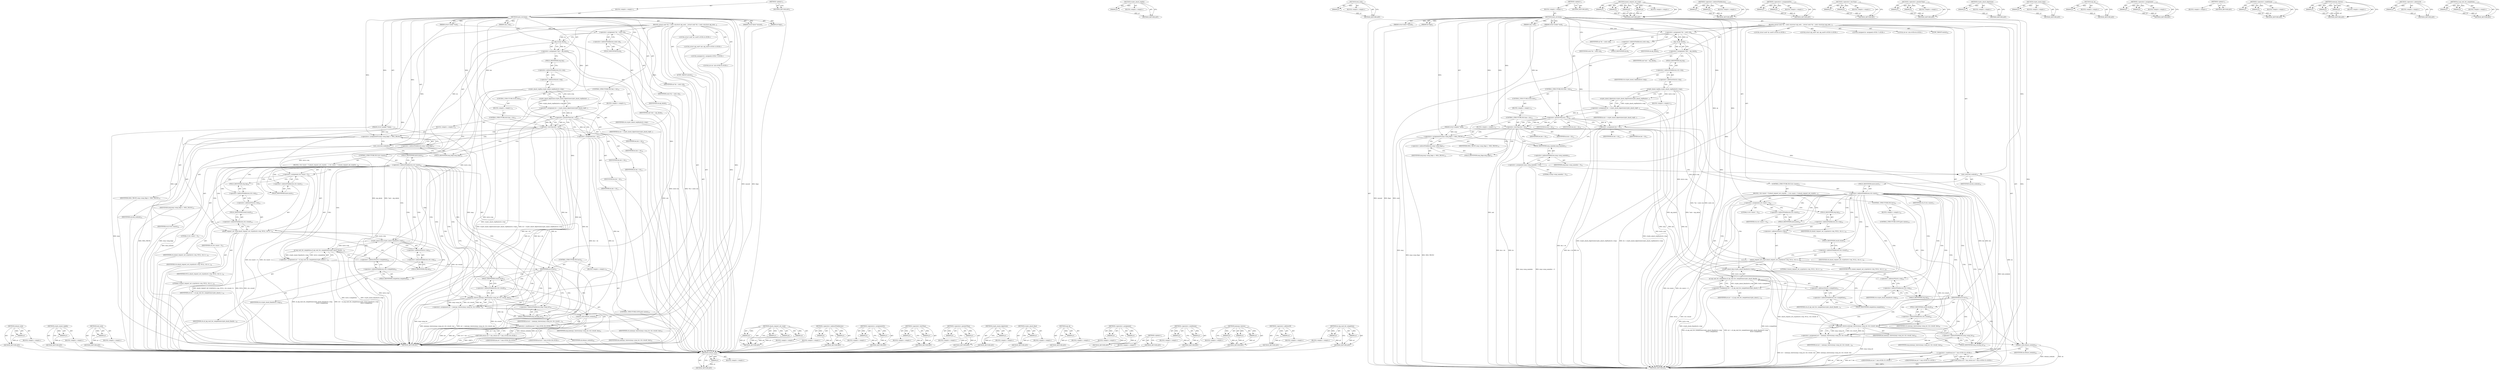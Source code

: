digraph "af_alg_wait_for_completion" {
vulnerable_214 [label=<(METHOD,release_sock)>];
vulnerable_215 [label=<(PARAM,p1)>];
vulnerable_216 [label=<(BLOCK,&lt;empty&gt;,&lt;empty&gt;)>];
vulnerable_217 [label=<(METHOD_RETURN,ANY)>];
vulnerable_165 [label=<(METHOD,crypto_ahash_reqtfm)>];
vulnerable_166 [label=<(PARAM,p1)>];
vulnerable_167 [label=<(BLOCK,&lt;empty&gt;,&lt;empty&gt;)>];
vulnerable_168 [label=<(METHOD_RETURN,ANY)>];
vulnerable_188 [label=<(METHOD,lock_sock)>];
vulnerable_189 [label=<(PARAM,p1)>];
vulnerable_190 [label=<(BLOCK,&lt;empty&gt;,&lt;empty&gt;)>];
vulnerable_191 [label=<(METHOD_RETURN,ANY)>];
vulnerable_6 [label=<(METHOD,&lt;global&gt;)<SUB>1</SUB>>];
vulnerable_7 [label=<(BLOCK,&lt;empty&gt;,&lt;empty&gt;)<SUB>1</SUB>>];
vulnerable_8 [label=<(METHOD,hash_recvmsg)<SUB>1</SUB>>];
vulnerable_9 [label=<(PARAM,struct kiocb *unused)<SUB>1</SUB>>];
vulnerable_10 [label=<(PARAM,struct socket *sock)<SUB>1</SUB>>];
vulnerable_11 [label=<(PARAM,struct msghdr *msg)<SUB>2</SUB>>];
vulnerable_12 [label=<(PARAM,size_t len)<SUB>2</SUB>>];
vulnerable_13 [label=<(PARAM,int flags)<SUB>2</SUB>>];
vulnerable_14 [label=<(BLOCK,{
	struct sock *sk = sock-&gt;sk;
	struct alg_sock...,{
	struct sock *sk = sock-&gt;sk;
	struct alg_sock...)<SUB>3</SUB>>];
vulnerable_15 [label="<(LOCAL,struct sock* sk: sock*)<SUB>4</SUB>>"];
vulnerable_16 [label=<(&lt;operator&gt;.assignment,*sk = sock-&gt;sk)<SUB>4</SUB>>];
vulnerable_17 [label=<(IDENTIFIER,sk,*sk = sock-&gt;sk)<SUB>4</SUB>>];
vulnerable_18 [label=<(&lt;operator&gt;.indirectFieldAccess,sock-&gt;sk)<SUB>4</SUB>>];
vulnerable_19 [label=<(IDENTIFIER,sock,*sk = sock-&gt;sk)<SUB>4</SUB>>];
vulnerable_20 [label=<(FIELD_IDENTIFIER,sk,sk)<SUB>4</SUB>>];
vulnerable_21 [label="<(LOCAL,struct alg_sock* ask: alg_sock*)<SUB>5</SUB>>"];
vulnerable_22 [label=<(&lt;operator&gt;.assignment,*ask = alg_sk(sk))<SUB>5</SUB>>];
vulnerable_23 [label=<(IDENTIFIER,ask,*ask = alg_sk(sk))<SUB>5</SUB>>];
vulnerable_24 [label=<(alg_sk,alg_sk(sk))<SUB>5</SUB>>];
vulnerable_25 [label=<(IDENTIFIER,sk,alg_sk(sk))<SUB>5</SUB>>];
vulnerable_26 [label="<(LOCAL,unsigned ds: unsigned)<SUB>7</SUB>>"];
vulnerable_27 [label=<(&lt;operator&gt;.assignment,ds = crypto_ahash_digestsize(crypto_ahash_reqtf...)<SUB>7</SUB>>];
vulnerable_28 [label=<(IDENTIFIER,ds,ds = crypto_ahash_digestsize(crypto_ahash_reqtf...)<SUB>7</SUB>>];
vulnerable_29 [label=<(crypto_ahash_digestsize,crypto_ahash_digestsize(crypto_ahash_reqtfm(&amp;ct...)<SUB>7</SUB>>];
vulnerable_30 [label=<(crypto_ahash_reqtfm,crypto_ahash_reqtfm(&amp;ctx-&gt;req))<SUB>7</SUB>>];
vulnerable_31 [label=<(&lt;operator&gt;.addressOf,&amp;ctx-&gt;req)<SUB>7</SUB>>];
vulnerable_32 [label=<(&lt;operator&gt;.indirectFieldAccess,ctx-&gt;req)<SUB>7</SUB>>];
vulnerable_33 [label=<(IDENTIFIER,ctx,crypto_ahash_reqtfm(&amp;ctx-&gt;req))<SUB>7</SUB>>];
vulnerable_34 [label=<(FIELD_IDENTIFIER,req,req)<SUB>7</SUB>>];
vulnerable_35 [label="<(LOCAL,int err: int)<SUB>8</SUB>>"];
vulnerable_36 [label=<(CONTROL_STRUCTURE,IF,if (len &gt; ds))<SUB>10</SUB>>];
vulnerable_37 [label=<(&lt;operator&gt;.greaterThan,len &gt; ds)<SUB>10</SUB>>];
vulnerable_38 [label=<(IDENTIFIER,len,len &gt; ds)<SUB>10</SUB>>];
vulnerable_39 [label=<(IDENTIFIER,ds,len &gt; ds)<SUB>10</SUB>>];
vulnerable_40 [label=<(BLOCK,&lt;empty&gt;,&lt;empty&gt;)<SUB>11</SUB>>];
vulnerable_41 [label=<(&lt;operator&gt;.assignment,len = ds)<SUB>11</SUB>>];
vulnerable_42 [label=<(IDENTIFIER,len,len = ds)<SUB>11</SUB>>];
vulnerable_43 [label=<(IDENTIFIER,ds,len = ds)<SUB>11</SUB>>];
vulnerable_44 [label=<(CONTROL_STRUCTURE,ELSE,else)<SUB>12</SUB>>];
vulnerable_45 [label=<(BLOCK,&lt;empty&gt;,&lt;empty&gt;)<SUB>12</SUB>>];
vulnerable_46 [label=<(CONTROL_STRUCTURE,IF,if (len &lt; ds))<SUB>12</SUB>>];
vulnerable_47 [label=<(&lt;operator&gt;.lessThan,len &lt; ds)<SUB>12</SUB>>];
vulnerable_48 [label=<(IDENTIFIER,len,len &lt; ds)<SUB>12</SUB>>];
vulnerable_49 [label=<(IDENTIFIER,ds,len &lt; ds)<SUB>12</SUB>>];
vulnerable_50 [label=<(BLOCK,&lt;empty&gt;,&lt;empty&gt;)<SUB>13</SUB>>];
vulnerable_51 [label=<(&lt;operators&gt;.assignmentOr,msg-&gt;msg_flags |= MSG_TRUNC)<SUB>13</SUB>>];
vulnerable_52 [label=<(&lt;operator&gt;.indirectFieldAccess,msg-&gt;msg_flags)<SUB>13</SUB>>];
vulnerable_53 [label=<(IDENTIFIER,msg,msg-&gt;msg_flags |= MSG_TRUNC)<SUB>13</SUB>>];
vulnerable_54 [label=<(FIELD_IDENTIFIER,msg_flags,msg_flags)<SUB>13</SUB>>];
vulnerable_55 [label=<(IDENTIFIER,MSG_TRUNC,msg-&gt;msg_flags |= MSG_TRUNC)<SUB>13</SUB>>];
vulnerable_56 [label=<(&lt;operator&gt;.assignment,msg-&gt;msg_namelen = 0)<SUB>15</SUB>>];
vulnerable_57 [label=<(&lt;operator&gt;.indirectFieldAccess,msg-&gt;msg_namelen)<SUB>15</SUB>>];
vulnerable_58 [label=<(IDENTIFIER,msg,msg-&gt;msg_namelen = 0)<SUB>15</SUB>>];
vulnerable_59 [label=<(FIELD_IDENTIFIER,msg_namelen,msg_namelen)<SUB>15</SUB>>];
vulnerable_60 [label=<(LITERAL,0,msg-&gt;msg_namelen = 0)<SUB>15</SUB>>];
vulnerable_61 [label=<(lock_sock,lock_sock(sk))<SUB>16</SUB>>];
vulnerable_62 [label=<(IDENTIFIER,sk,lock_sock(sk))<SUB>16</SUB>>];
vulnerable_63 [label=<(CONTROL_STRUCTURE,IF,if (ctx-&gt;more))<SUB>17</SUB>>];
vulnerable_64 [label=<(&lt;operator&gt;.indirectFieldAccess,ctx-&gt;more)<SUB>17</SUB>>];
vulnerable_65 [label=<(IDENTIFIER,ctx,if (ctx-&gt;more))<SUB>17</SUB>>];
vulnerable_66 [label=<(FIELD_IDENTIFIER,more,more)<SUB>17</SUB>>];
vulnerable_67 [label=<(BLOCK,{
 		ctx-&gt;more = 0;
		ahash_request_set_crypt(&amp;...,{
 		ctx-&gt;more = 0;
		ahash_request_set_crypt(&amp;...)<SUB>17</SUB>>];
vulnerable_68 [label=<(&lt;operator&gt;.assignment,ctx-&gt;more = 0)<SUB>18</SUB>>];
vulnerable_69 [label=<(&lt;operator&gt;.indirectFieldAccess,ctx-&gt;more)<SUB>18</SUB>>];
vulnerable_70 [label=<(IDENTIFIER,ctx,ctx-&gt;more = 0)<SUB>18</SUB>>];
vulnerable_71 [label=<(FIELD_IDENTIFIER,more,more)<SUB>18</SUB>>];
vulnerable_72 [label=<(LITERAL,0,ctx-&gt;more = 0)<SUB>18</SUB>>];
vulnerable_73 [label=<(ahash_request_set_crypt,ahash_request_set_crypt(&amp;ctx-&gt;req, NULL, ctx-&gt;r...)<SUB>19</SUB>>];
vulnerable_74 [label=<(&lt;operator&gt;.addressOf,&amp;ctx-&gt;req)<SUB>19</SUB>>];
vulnerable_75 [label=<(&lt;operator&gt;.indirectFieldAccess,ctx-&gt;req)<SUB>19</SUB>>];
vulnerable_76 [label=<(IDENTIFIER,ctx,ahash_request_set_crypt(&amp;ctx-&gt;req, NULL, ctx-&gt;r...)<SUB>19</SUB>>];
vulnerable_77 [label=<(FIELD_IDENTIFIER,req,req)<SUB>19</SUB>>];
vulnerable_78 [label=<(IDENTIFIER,NULL,ahash_request_set_crypt(&amp;ctx-&gt;req, NULL, ctx-&gt;r...)<SUB>19</SUB>>];
vulnerable_79 [label=<(&lt;operator&gt;.indirectFieldAccess,ctx-&gt;result)<SUB>19</SUB>>];
vulnerable_80 [label=<(IDENTIFIER,ctx,ahash_request_set_crypt(&amp;ctx-&gt;req, NULL, ctx-&gt;r...)<SUB>19</SUB>>];
vulnerable_81 [label=<(FIELD_IDENTIFIER,result,result)<SUB>19</SUB>>];
vulnerable_82 [label=<(LITERAL,0,ahash_request_set_crypt(&amp;ctx-&gt;req, NULL, ctx-&gt;r...)<SUB>19</SUB>>];
vulnerable_83 [label=<(&lt;operator&gt;.assignment,err = af_alg_wait_for_completion(crypto_ahash_f...)<SUB>20</SUB>>];
vulnerable_84 [label=<(IDENTIFIER,err,err = af_alg_wait_for_completion(crypto_ahash_f...)<SUB>20</SUB>>];
vulnerable_85 [label=<(af_alg_wait_for_completion,af_alg_wait_for_completion(crypto_ahash_final(&amp;...)<SUB>20</SUB>>];
vulnerable_86 [label=<(crypto_ahash_final,crypto_ahash_final(&amp;ctx-&gt;req))<SUB>20</SUB>>];
vulnerable_87 [label=<(&lt;operator&gt;.addressOf,&amp;ctx-&gt;req)<SUB>20</SUB>>];
vulnerable_88 [label=<(&lt;operator&gt;.indirectFieldAccess,ctx-&gt;req)<SUB>20</SUB>>];
vulnerable_89 [label=<(IDENTIFIER,ctx,crypto_ahash_final(&amp;ctx-&gt;req))<SUB>20</SUB>>];
vulnerable_90 [label=<(FIELD_IDENTIFIER,req,req)<SUB>20</SUB>>];
vulnerable_91 [label=<(&lt;operator&gt;.addressOf,&amp;ctx-&gt;completion)<SUB>21</SUB>>];
vulnerable_92 [label=<(&lt;operator&gt;.indirectFieldAccess,ctx-&gt;completion)<SUB>21</SUB>>];
vulnerable_93 [label=<(IDENTIFIER,ctx,af_alg_wait_for_completion(crypto_ahash_final(&amp;...)<SUB>21</SUB>>];
vulnerable_94 [label=<(FIELD_IDENTIFIER,completion,completion)<SUB>21</SUB>>];
vulnerable_95 [label=<(CONTROL_STRUCTURE,IF,if (err))<SUB>22</SUB>>];
vulnerable_96 [label=<(IDENTIFIER,err,if (err))<SUB>22</SUB>>];
vulnerable_97 [label=<(BLOCK,&lt;empty&gt;,&lt;empty&gt;)<SUB>23</SUB>>];
vulnerable_98 [label=<(CONTROL_STRUCTURE,GOTO,goto unlock;)<SUB>23</SUB>>];
vulnerable_99 [label=<(&lt;operator&gt;.assignment,err = memcpy_toiovec(msg-&gt;msg_iov, ctx-&gt;result,...)<SUB>26</SUB>>];
vulnerable_100 [label=<(IDENTIFIER,err,err = memcpy_toiovec(msg-&gt;msg_iov, ctx-&gt;result,...)<SUB>26</SUB>>];
vulnerable_101 [label=<(memcpy_toiovec,memcpy_toiovec(msg-&gt;msg_iov, ctx-&gt;result, len))<SUB>26</SUB>>];
vulnerable_102 [label=<(&lt;operator&gt;.indirectFieldAccess,msg-&gt;msg_iov)<SUB>26</SUB>>];
vulnerable_103 [label=<(IDENTIFIER,msg,memcpy_toiovec(msg-&gt;msg_iov, ctx-&gt;result, len))<SUB>26</SUB>>];
vulnerable_104 [label=<(FIELD_IDENTIFIER,msg_iov,msg_iov)<SUB>26</SUB>>];
vulnerable_105 [label=<(&lt;operator&gt;.indirectFieldAccess,ctx-&gt;result)<SUB>26</SUB>>];
vulnerable_106 [label=<(IDENTIFIER,ctx,memcpy_toiovec(msg-&gt;msg_iov, ctx-&gt;result, len))<SUB>26</SUB>>];
vulnerable_107 [label=<(FIELD_IDENTIFIER,result,result)<SUB>26</SUB>>];
vulnerable_108 [label=<(IDENTIFIER,len,memcpy_toiovec(msg-&gt;msg_iov, ctx-&gt;result, len))<SUB>26</SUB>>];
vulnerable_109 [label=<(JUMP_TARGET,unlock)<SUB>28</SUB>>];
vulnerable_110 [label=<(release_sock,release_sock(sk))<SUB>29</SUB>>];
vulnerable_111 [label=<(IDENTIFIER,sk,release_sock(sk))<SUB>29</SUB>>];
vulnerable_112 [label="<(RETURN,return err ?: len;,return err ?: len;)<SUB>31</SUB>>"];
vulnerable_113 [label="<(&lt;operator&gt;.conditional,err ?: len)<SUB>31</SUB>>"];
vulnerable_114 [label="<(IDENTIFIER,err,err ?: len)<SUB>31</SUB>>"];
vulnerable_115 [label="<(IDENTIFIER,len,err ?: len)<SUB>31</SUB>>"];
vulnerable_116 [label=<(METHOD_RETURN,int)<SUB>1</SUB>>];
vulnerable_118 [label=<(METHOD_RETURN,ANY)<SUB>1</SUB>>];
vulnerable_192 [label=<(METHOD,ahash_request_set_crypt)>];
vulnerable_193 [label=<(PARAM,p1)>];
vulnerable_194 [label=<(PARAM,p2)>];
vulnerable_195 [label=<(PARAM,p3)>];
vulnerable_196 [label=<(PARAM,p4)>];
vulnerable_197 [label=<(BLOCK,&lt;empty&gt;,&lt;empty&gt;)>];
vulnerable_198 [label=<(METHOD_RETURN,ANY)>];
vulnerable_152 [label=<(METHOD,&lt;operator&gt;.indirectFieldAccess)>];
vulnerable_153 [label=<(PARAM,p1)>];
vulnerable_154 [label=<(PARAM,p2)>];
vulnerable_155 [label=<(BLOCK,&lt;empty&gt;,&lt;empty&gt;)>];
vulnerable_156 [label=<(METHOD_RETURN,ANY)>];
vulnerable_183 [label=<(METHOD,&lt;operators&gt;.assignmentOr)>];
vulnerable_184 [label=<(PARAM,p1)>];
vulnerable_185 [label=<(PARAM,p2)>];
vulnerable_186 [label=<(BLOCK,&lt;empty&gt;,&lt;empty&gt;)>];
vulnerable_187 [label=<(METHOD_RETURN,ANY)>];
vulnerable_178 [label=<(METHOD,&lt;operator&gt;.lessThan)>];
vulnerable_179 [label=<(PARAM,p1)>];
vulnerable_180 [label=<(PARAM,p2)>];
vulnerable_181 [label=<(BLOCK,&lt;empty&gt;,&lt;empty&gt;)>];
vulnerable_182 [label=<(METHOD_RETURN,ANY)>];
vulnerable_173 [label=<(METHOD,&lt;operator&gt;.greaterThan)>];
vulnerable_174 [label=<(PARAM,p1)>];
vulnerable_175 [label=<(PARAM,p2)>];
vulnerable_176 [label=<(BLOCK,&lt;empty&gt;,&lt;empty&gt;)>];
vulnerable_177 [label=<(METHOD_RETURN,ANY)>];
vulnerable_161 [label=<(METHOD,crypto_ahash_digestsize)>];
vulnerable_162 [label=<(PARAM,p1)>];
vulnerable_163 [label=<(BLOCK,&lt;empty&gt;,&lt;empty&gt;)>];
vulnerable_164 [label=<(METHOD_RETURN,ANY)>];
vulnerable_204 [label=<(METHOD,crypto_ahash_final)>];
vulnerable_205 [label=<(PARAM,p1)>];
vulnerable_206 [label=<(BLOCK,&lt;empty&gt;,&lt;empty&gt;)>];
vulnerable_207 [label=<(METHOD_RETURN,ANY)>];
vulnerable_157 [label=<(METHOD,alg_sk)>];
vulnerable_158 [label=<(PARAM,p1)>];
vulnerable_159 [label=<(BLOCK,&lt;empty&gt;,&lt;empty&gt;)>];
vulnerable_160 [label=<(METHOD_RETURN,ANY)>];
vulnerable_147 [label=<(METHOD,&lt;operator&gt;.assignment)>];
vulnerable_148 [label=<(PARAM,p1)>];
vulnerable_149 [label=<(PARAM,p2)>];
vulnerable_150 [label=<(BLOCK,&lt;empty&gt;,&lt;empty&gt;)>];
vulnerable_151 [label=<(METHOD_RETURN,ANY)>];
vulnerable_141 [label=<(METHOD,&lt;global&gt;)<SUB>1</SUB>>];
vulnerable_142 [label=<(BLOCK,&lt;empty&gt;,&lt;empty&gt;)>];
vulnerable_143 [label=<(METHOD_RETURN,ANY)>];
vulnerable_218 [label=<(METHOD,&lt;operator&gt;.conditional)>];
vulnerable_219 [label=<(PARAM,p1)>];
vulnerable_220 [label=<(PARAM,p2)>];
vulnerable_221 [label=<(BLOCK,&lt;empty&gt;,&lt;empty&gt;)>];
vulnerable_222 [label=<(METHOD_RETURN,ANY)>];
vulnerable_208 [label=<(METHOD,memcpy_toiovec)>];
vulnerable_209 [label=<(PARAM,p1)>];
vulnerable_210 [label=<(PARAM,p2)>];
vulnerable_211 [label=<(PARAM,p3)>];
vulnerable_212 [label=<(BLOCK,&lt;empty&gt;,&lt;empty&gt;)>];
vulnerable_213 [label=<(METHOD_RETURN,ANY)>];
vulnerable_169 [label=<(METHOD,&lt;operator&gt;.addressOf)>];
vulnerable_170 [label=<(PARAM,p1)>];
vulnerable_171 [label=<(BLOCK,&lt;empty&gt;,&lt;empty&gt;)>];
vulnerable_172 [label=<(METHOD_RETURN,ANY)>];
vulnerable_199 [label=<(METHOD,af_alg_wait_for_completion)>];
vulnerable_200 [label=<(PARAM,p1)>];
vulnerable_201 [label=<(PARAM,p2)>];
vulnerable_202 [label=<(BLOCK,&lt;empty&gt;,&lt;empty&gt;)>];
vulnerable_203 [label=<(METHOD_RETURN,ANY)>];
fixed_209 [label=<(METHOD,release_sock)>];
fixed_210 [label=<(PARAM,p1)>];
fixed_211 [label=<(BLOCK,&lt;empty&gt;,&lt;empty&gt;)>];
fixed_212 [label=<(METHOD_RETURN,ANY)>];
fixed_160 [label=<(METHOD,crypto_ahash_reqtfm)>];
fixed_161 [label=<(PARAM,p1)>];
fixed_162 [label=<(BLOCK,&lt;empty&gt;,&lt;empty&gt;)>];
fixed_163 [label=<(METHOD_RETURN,ANY)>];
fixed_183 [label=<(METHOD,lock_sock)>];
fixed_184 [label=<(PARAM,p1)>];
fixed_185 [label=<(BLOCK,&lt;empty&gt;,&lt;empty&gt;)>];
fixed_186 [label=<(METHOD_RETURN,ANY)>];
fixed_6 [label=<(METHOD,&lt;global&gt;)<SUB>1</SUB>>];
fixed_7 [label=<(BLOCK,&lt;empty&gt;,&lt;empty&gt;)<SUB>1</SUB>>];
fixed_8 [label=<(METHOD,hash_recvmsg)<SUB>1</SUB>>];
fixed_9 [label=<(PARAM,struct kiocb *unused)<SUB>1</SUB>>];
fixed_10 [label=<(PARAM,struct socket *sock)<SUB>1</SUB>>];
fixed_11 [label=<(PARAM,struct msghdr *msg)<SUB>2</SUB>>];
fixed_12 [label=<(PARAM,size_t len)<SUB>2</SUB>>];
fixed_13 [label=<(PARAM,int flags)<SUB>2</SUB>>];
fixed_14 [label=<(BLOCK,{
	struct sock *sk = sock-&gt;sk;
	struct alg_sock...,{
	struct sock *sk = sock-&gt;sk;
	struct alg_sock...)<SUB>3</SUB>>];
fixed_15 [label="<(LOCAL,struct sock* sk: sock*)<SUB>4</SUB>>"];
fixed_16 [label=<(&lt;operator&gt;.assignment,*sk = sock-&gt;sk)<SUB>4</SUB>>];
fixed_17 [label=<(IDENTIFIER,sk,*sk = sock-&gt;sk)<SUB>4</SUB>>];
fixed_18 [label=<(&lt;operator&gt;.indirectFieldAccess,sock-&gt;sk)<SUB>4</SUB>>];
fixed_19 [label=<(IDENTIFIER,sock,*sk = sock-&gt;sk)<SUB>4</SUB>>];
fixed_20 [label=<(FIELD_IDENTIFIER,sk,sk)<SUB>4</SUB>>];
fixed_21 [label="<(LOCAL,struct alg_sock* ask: alg_sock*)<SUB>5</SUB>>"];
fixed_22 [label=<(&lt;operator&gt;.assignment,*ask = alg_sk(sk))<SUB>5</SUB>>];
fixed_23 [label=<(IDENTIFIER,ask,*ask = alg_sk(sk))<SUB>5</SUB>>];
fixed_24 [label=<(alg_sk,alg_sk(sk))<SUB>5</SUB>>];
fixed_25 [label=<(IDENTIFIER,sk,alg_sk(sk))<SUB>5</SUB>>];
fixed_26 [label="<(LOCAL,unsigned ds: unsigned)<SUB>7</SUB>>"];
fixed_27 [label=<(&lt;operator&gt;.assignment,ds = crypto_ahash_digestsize(crypto_ahash_reqtf...)<SUB>7</SUB>>];
fixed_28 [label=<(IDENTIFIER,ds,ds = crypto_ahash_digestsize(crypto_ahash_reqtf...)<SUB>7</SUB>>];
fixed_29 [label=<(crypto_ahash_digestsize,crypto_ahash_digestsize(crypto_ahash_reqtfm(&amp;ct...)<SUB>7</SUB>>];
fixed_30 [label=<(crypto_ahash_reqtfm,crypto_ahash_reqtfm(&amp;ctx-&gt;req))<SUB>7</SUB>>];
fixed_31 [label=<(&lt;operator&gt;.addressOf,&amp;ctx-&gt;req)<SUB>7</SUB>>];
fixed_32 [label=<(&lt;operator&gt;.indirectFieldAccess,ctx-&gt;req)<SUB>7</SUB>>];
fixed_33 [label=<(IDENTIFIER,ctx,crypto_ahash_reqtfm(&amp;ctx-&gt;req))<SUB>7</SUB>>];
fixed_34 [label=<(FIELD_IDENTIFIER,req,req)<SUB>7</SUB>>];
fixed_35 [label="<(LOCAL,int err: int)<SUB>8</SUB>>"];
fixed_36 [label=<(CONTROL_STRUCTURE,IF,if (len &gt; ds))<SUB>10</SUB>>];
fixed_37 [label=<(&lt;operator&gt;.greaterThan,len &gt; ds)<SUB>10</SUB>>];
fixed_38 [label=<(IDENTIFIER,len,len &gt; ds)<SUB>10</SUB>>];
fixed_39 [label=<(IDENTIFIER,ds,len &gt; ds)<SUB>10</SUB>>];
fixed_40 [label=<(BLOCK,&lt;empty&gt;,&lt;empty&gt;)<SUB>11</SUB>>];
fixed_41 [label=<(&lt;operator&gt;.assignment,len = ds)<SUB>11</SUB>>];
fixed_42 [label=<(IDENTIFIER,len,len = ds)<SUB>11</SUB>>];
fixed_43 [label=<(IDENTIFIER,ds,len = ds)<SUB>11</SUB>>];
fixed_44 [label=<(CONTROL_STRUCTURE,ELSE,else)<SUB>12</SUB>>];
fixed_45 [label=<(BLOCK,&lt;empty&gt;,&lt;empty&gt;)<SUB>12</SUB>>];
fixed_46 [label=<(CONTROL_STRUCTURE,IF,if (len &lt; ds))<SUB>12</SUB>>];
fixed_47 [label=<(&lt;operator&gt;.lessThan,len &lt; ds)<SUB>12</SUB>>];
fixed_48 [label=<(IDENTIFIER,len,len &lt; ds)<SUB>12</SUB>>];
fixed_49 [label=<(IDENTIFIER,ds,len &lt; ds)<SUB>12</SUB>>];
fixed_50 [label=<(BLOCK,&lt;empty&gt;,&lt;empty&gt;)<SUB>13</SUB>>];
fixed_51 [label=<(&lt;operators&gt;.assignmentOr,msg-&gt;msg_flags |= MSG_TRUNC)<SUB>13</SUB>>];
fixed_52 [label=<(&lt;operator&gt;.indirectFieldAccess,msg-&gt;msg_flags)<SUB>13</SUB>>];
fixed_53 [label=<(IDENTIFIER,msg,msg-&gt;msg_flags |= MSG_TRUNC)<SUB>13</SUB>>];
fixed_54 [label=<(FIELD_IDENTIFIER,msg_flags,msg_flags)<SUB>13</SUB>>];
fixed_55 [label=<(IDENTIFIER,MSG_TRUNC,msg-&gt;msg_flags |= MSG_TRUNC)<SUB>13</SUB>>];
fixed_56 [label=<(lock_sock,lock_sock(sk))<SUB>15</SUB>>];
fixed_57 [label=<(IDENTIFIER,sk,lock_sock(sk))<SUB>15</SUB>>];
fixed_58 [label=<(CONTROL_STRUCTURE,IF,if (ctx-&gt;more))<SUB>16</SUB>>];
fixed_59 [label=<(&lt;operator&gt;.indirectFieldAccess,ctx-&gt;more)<SUB>16</SUB>>];
fixed_60 [label=<(IDENTIFIER,ctx,if (ctx-&gt;more))<SUB>16</SUB>>];
fixed_61 [label=<(FIELD_IDENTIFIER,more,more)<SUB>16</SUB>>];
fixed_62 [label=<(BLOCK,{
 		ctx-&gt;more = 0;
		ahash_request_set_crypt(&amp;...,{
 		ctx-&gt;more = 0;
		ahash_request_set_crypt(&amp;...)<SUB>16</SUB>>];
fixed_63 [label=<(&lt;operator&gt;.assignment,ctx-&gt;more = 0)<SUB>17</SUB>>];
fixed_64 [label=<(&lt;operator&gt;.indirectFieldAccess,ctx-&gt;more)<SUB>17</SUB>>];
fixed_65 [label=<(IDENTIFIER,ctx,ctx-&gt;more = 0)<SUB>17</SUB>>];
fixed_66 [label=<(FIELD_IDENTIFIER,more,more)<SUB>17</SUB>>];
fixed_67 [label=<(LITERAL,0,ctx-&gt;more = 0)<SUB>17</SUB>>];
fixed_68 [label=<(ahash_request_set_crypt,ahash_request_set_crypt(&amp;ctx-&gt;req, NULL, ctx-&gt;r...)<SUB>18</SUB>>];
fixed_69 [label=<(&lt;operator&gt;.addressOf,&amp;ctx-&gt;req)<SUB>18</SUB>>];
fixed_70 [label=<(&lt;operator&gt;.indirectFieldAccess,ctx-&gt;req)<SUB>18</SUB>>];
fixed_71 [label=<(IDENTIFIER,ctx,ahash_request_set_crypt(&amp;ctx-&gt;req, NULL, ctx-&gt;r...)<SUB>18</SUB>>];
fixed_72 [label=<(FIELD_IDENTIFIER,req,req)<SUB>18</SUB>>];
fixed_73 [label=<(IDENTIFIER,NULL,ahash_request_set_crypt(&amp;ctx-&gt;req, NULL, ctx-&gt;r...)<SUB>18</SUB>>];
fixed_74 [label=<(&lt;operator&gt;.indirectFieldAccess,ctx-&gt;result)<SUB>18</SUB>>];
fixed_75 [label=<(IDENTIFIER,ctx,ahash_request_set_crypt(&amp;ctx-&gt;req, NULL, ctx-&gt;r...)<SUB>18</SUB>>];
fixed_76 [label=<(FIELD_IDENTIFIER,result,result)<SUB>18</SUB>>];
fixed_77 [label=<(LITERAL,0,ahash_request_set_crypt(&amp;ctx-&gt;req, NULL, ctx-&gt;r...)<SUB>18</SUB>>];
fixed_78 [label=<(&lt;operator&gt;.assignment,err = af_alg_wait_for_completion(crypto_ahash_f...)<SUB>19</SUB>>];
fixed_79 [label=<(IDENTIFIER,err,err = af_alg_wait_for_completion(crypto_ahash_f...)<SUB>19</SUB>>];
fixed_80 [label=<(af_alg_wait_for_completion,af_alg_wait_for_completion(crypto_ahash_final(&amp;...)<SUB>19</SUB>>];
fixed_81 [label=<(crypto_ahash_final,crypto_ahash_final(&amp;ctx-&gt;req))<SUB>19</SUB>>];
fixed_82 [label=<(&lt;operator&gt;.addressOf,&amp;ctx-&gt;req)<SUB>19</SUB>>];
fixed_83 [label=<(&lt;operator&gt;.indirectFieldAccess,ctx-&gt;req)<SUB>19</SUB>>];
fixed_84 [label=<(IDENTIFIER,ctx,crypto_ahash_final(&amp;ctx-&gt;req))<SUB>19</SUB>>];
fixed_85 [label=<(FIELD_IDENTIFIER,req,req)<SUB>19</SUB>>];
fixed_86 [label=<(&lt;operator&gt;.addressOf,&amp;ctx-&gt;completion)<SUB>20</SUB>>];
fixed_87 [label=<(&lt;operator&gt;.indirectFieldAccess,ctx-&gt;completion)<SUB>20</SUB>>];
fixed_88 [label=<(IDENTIFIER,ctx,af_alg_wait_for_completion(crypto_ahash_final(&amp;...)<SUB>20</SUB>>];
fixed_89 [label=<(FIELD_IDENTIFIER,completion,completion)<SUB>20</SUB>>];
fixed_90 [label=<(CONTROL_STRUCTURE,IF,if (err))<SUB>21</SUB>>];
fixed_91 [label=<(IDENTIFIER,err,if (err))<SUB>21</SUB>>];
fixed_92 [label=<(BLOCK,&lt;empty&gt;,&lt;empty&gt;)<SUB>22</SUB>>];
fixed_93 [label=<(CONTROL_STRUCTURE,GOTO,goto unlock;)<SUB>22</SUB>>];
fixed_94 [label=<(&lt;operator&gt;.assignment,err = memcpy_toiovec(msg-&gt;msg_iov, ctx-&gt;result,...)<SUB>25</SUB>>];
fixed_95 [label=<(IDENTIFIER,err,err = memcpy_toiovec(msg-&gt;msg_iov, ctx-&gt;result,...)<SUB>25</SUB>>];
fixed_96 [label=<(memcpy_toiovec,memcpy_toiovec(msg-&gt;msg_iov, ctx-&gt;result, len))<SUB>25</SUB>>];
fixed_97 [label=<(&lt;operator&gt;.indirectFieldAccess,msg-&gt;msg_iov)<SUB>25</SUB>>];
fixed_98 [label=<(IDENTIFIER,msg,memcpy_toiovec(msg-&gt;msg_iov, ctx-&gt;result, len))<SUB>25</SUB>>];
fixed_99 [label=<(FIELD_IDENTIFIER,msg_iov,msg_iov)<SUB>25</SUB>>];
fixed_100 [label=<(&lt;operator&gt;.indirectFieldAccess,ctx-&gt;result)<SUB>25</SUB>>];
fixed_101 [label=<(IDENTIFIER,ctx,memcpy_toiovec(msg-&gt;msg_iov, ctx-&gt;result, len))<SUB>25</SUB>>];
fixed_102 [label=<(FIELD_IDENTIFIER,result,result)<SUB>25</SUB>>];
fixed_103 [label=<(IDENTIFIER,len,memcpy_toiovec(msg-&gt;msg_iov, ctx-&gt;result, len))<SUB>25</SUB>>];
fixed_104 [label=<(JUMP_TARGET,unlock)<SUB>27</SUB>>];
fixed_105 [label=<(release_sock,release_sock(sk))<SUB>28</SUB>>];
fixed_106 [label=<(IDENTIFIER,sk,release_sock(sk))<SUB>28</SUB>>];
fixed_107 [label="<(RETURN,return err ?: len;,return err ?: len;)<SUB>30</SUB>>"];
fixed_108 [label="<(&lt;operator&gt;.conditional,err ?: len)<SUB>30</SUB>>"];
fixed_109 [label="<(IDENTIFIER,err,err ?: len)<SUB>30</SUB>>"];
fixed_110 [label="<(IDENTIFIER,len,err ?: len)<SUB>30</SUB>>"];
fixed_111 [label=<(METHOD_RETURN,int)<SUB>1</SUB>>];
fixed_113 [label=<(METHOD_RETURN,ANY)<SUB>1</SUB>>];
fixed_187 [label=<(METHOD,ahash_request_set_crypt)>];
fixed_188 [label=<(PARAM,p1)>];
fixed_189 [label=<(PARAM,p2)>];
fixed_190 [label=<(PARAM,p3)>];
fixed_191 [label=<(PARAM,p4)>];
fixed_192 [label=<(BLOCK,&lt;empty&gt;,&lt;empty&gt;)>];
fixed_193 [label=<(METHOD_RETURN,ANY)>];
fixed_147 [label=<(METHOD,&lt;operator&gt;.indirectFieldAccess)>];
fixed_148 [label=<(PARAM,p1)>];
fixed_149 [label=<(PARAM,p2)>];
fixed_150 [label=<(BLOCK,&lt;empty&gt;,&lt;empty&gt;)>];
fixed_151 [label=<(METHOD_RETURN,ANY)>];
fixed_178 [label=<(METHOD,&lt;operators&gt;.assignmentOr)>];
fixed_179 [label=<(PARAM,p1)>];
fixed_180 [label=<(PARAM,p2)>];
fixed_181 [label=<(BLOCK,&lt;empty&gt;,&lt;empty&gt;)>];
fixed_182 [label=<(METHOD_RETURN,ANY)>];
fixed_173 [label=<(METHOD,&lt;operator&gt;.lessThan)>];
fixed_174 [label=<(PARAM,p1)>];
fixed_175 [label=<(PARAM,p2)>];
fixed_176 [label=<(BLOCK,&lt;empty&gt;,&lt;empty&gt;)>];
fixed_177 [label=<(METHOD_RETURN,ANY)>];
fixed_168 [label=<(METHOD,&lt;operator&gt;.greaterThan)>];
fixed_169 [label=<(PARAM,p1)>];
fixed_170 [label=<(PARAM,p2)>];
fixed_171 [label=<(BLOCK,&lt;empty&gt;,&lt;empty&gt;)>];
fixed_172 [label=<(METHOD_RETURN,ANY)>];
fixed_156 [label=<(METHOD,crypto_ahash_digestsize)>];
fixed_157 [label=<(PARAM,p1)>];
fixed_158 [label=<(BLOCK,&lt;empty&gt;,&lt;empty&gt;)>];
fixed_159 [label=<(METHOD_RETURN,ANY)>];
fixed_199 [label=<(METHOD,crypto_ahash_final)>];
fixed_200 [label=<(PARAM,p1)>];
fixed_201 [label=<(BLOCK,&lt;empty&gt;,&lt;empty&gt;)>];
fixed_202 [label=<(METHOD_RETURN,ANY)>];
fixed_152 [label=<(METHOD,alg_sk)>];
fixed_153 [label=<(PARAM,p1)>];
fixed_154 [label=<(BLOCK,&lt;empty&gt;,&lt;empty&gt;)>];
fixed_155 [label=<(METHOD_RETURN,ANY)>];
fixed_142 [label=<(METHOD,&lt;operator&gt;.assignment)>];
fixed_143 [label=<(PARAM,p1)>];
fixed_144 [label=<(PARAM,p2)>];
fixed_145 [label=<(BLOCK,&lt;empty&gt;,&lt;empty&gt;)>];
fixed_146 [label=<(METHOD_RETURN,ANY)>];
fixed_136 [label=<(METHOD,&lt;global&gt;)<SUB>1</SUB>>];
fixed_137 [label=<(BLOCK,&lt;empty&gt;,&lt;empty&gt;)>];
fixed_138 [label=<(METHOD_RETURN,ANY)>];
fixed_213 [label=<(METHOD,&lt;operator&gt;.conditional)>];
fixed_214 [label=<(PARAM,p1)>];
fixed_215 [label=<(PARAM,p2)>];
fixed_216 [label=<(BLOCK,&lt;empty&gt;,&lt;empty&gt;)>];
fixed_217 [label=<(METHOD_RETURN,ANY)>];
fixed_203 [label=<(METHOD,memcpy_toiovec)>];
fixed_204 [label=<(PARAM,p1)>];
fixed_205 [label=<(PARAM,p2)>];
fixed_206 [label=<(PARAM,p3)>];
fixed_207 [label=<(BLOCK,&lt;empty&gt;,&lt;empty&gt;)>];
fixed_208 [label=<(METHOD_RETURN,ANY)>];
fixed_164 [label=<(METHOD,&lt;operator&gt;.addressOf)>];
fixed_165 [label=<(PARAM,p1)>];
fixed_166 [label=<(BLOCK,&lt;empty&gt;,&lt;empty&gt;)>];
fixed_167 [label=<(METHOD_RETURN,ANY)>];
fixed_194 [label=<(METHOD,af_alg_wait_for_completion)>];
fixed_195 [label=<(PARAM,p1)>];
fixed_196 [label=<(PARAM,p2)>];
fixed_197 [label=<(BLOCK,&lt;empty&gt;,&lt;empty&gt;)>];
fixed_198 [label=<(METHOD_RETURN,ANY)>];
vulnerable_214 -> vulnerable_215  [key=0, label="AST: "];
vulnerable_214 -> vulnerable_215  [key=1, label="DDG: "];
vulnerable_214 -> vulnerable_216  [key=0, label="AST: "];
vulnerable_214 -> vulnerable_217  [key=0, label="AST: "];
vulnerable_214 -> vulnerable_217  [key=1, label="CFG: "];
vulnerable_215 -> vulnerable_217  [key=0, label="DDG: p1"];
vulnerable_165 -> vulnerable_166  [key=0, label="AST: "];
vulnerable_165 -> vulnerable_166  [key=1, label="DDG: "];
vulnerable_165 -> vulnerable_167  [key=0, label="AST: "];
vulnerable_165 -> vulnerable_168  [key=0, label="AST: "];
vulnerable_165 -> vulnerable_168  [key=1, label="CFG: "];
vulnerable_166 -> vulnerable_168  [key=0, label="DDG: p1"];
vulnerable_188 -> vulnerable_189  [key=0, label="AST: "];
vulnerable_188 -> vulnerable_189  [key=1, label="DDG: "];
vulnerable_188 -> vulnerable_190  [key=0, label="AST: "];
vulnerable_188 -> vulnerable_191  [key=0, label="AST: "];
vulnerable_188 -> vulnerable_191  [key=1, label="CFG: "];
vulnerable_189 -> vulnerable_191  [key=0, label="DDG: p1"];
vulnerable_6 -> vulnerable_7  [key=0, label="AST: "];
vulnerable_6 -> vulnerable_118  [key=0, label="AST: "];
vulnerable_6 -> vulnerable_118  [key=1, label="CFG: "];
vulnerable_7 -> vulnerable_8  [key=0, label="AST: "];
vulnerable_8 -> vulnerable_9  [key=0, label="AST: "];
vulnerable_8 -> vulnerable_9  [key=1, label="DDG: "];
vulnerable_8 -> vulnerable_10  [key=0, label="AST: "];
vulnerable_8 -> vulnerable_10  [key=1, label="DDG: "];
vulnerable_8 -> vulnerable_11  [key=0, label="AST: "];
vulnerable_8 -> vulnerable_11  [key=1, label="DDG: "];
vulnerable_8 -> vulnerable_12  [key=0, label="AST: "];
vulnerable_8 -> vulnerable_12  [key=1, label="DDG: "];
vulnerable_8 -> vulnerable_13  [key=0, label="AST: "];
vulnerable_8 -> vulnerable_13  [key=1, label="DDG: "];
vulnerable_8 -> vulnerable_14  [key=0, label="AST: "];
vulnerable_8 -> vulnerable_116  [key=0, label="AST: "];
vulnerable_8 -> vulnerable_20  [key=0, label="CFG: "];
vulnerable_8 -> vulnerable_56  [key=0, label="DDG: "];
vulnerable_8 -> vulnerable_61  [key=0, label="DDG: "];
vulnerable_8 -> vulnerable_110  [key=0, label="DDG: "];
vulnerable_8 -> vulnerable_113  [key=0, label="DDG: "];
vulnerable_8 -> vulnerable_24  [key=0, label="DDG: "];
vulnerable_8 -> vulnerable_37  [key=0, label="DDG: "];
vulnerable_8 -> vulnerable_41  [key=0, label="DDG: "];
vulnerable_8 -> vulnerable_68  [key=0, label="DDG: "];
vulnerable_8 -> vulnerable_101  [key=0, label="DDG: "];
vulnerable_8 -> vulnerable_73  [key=0, label="DDG: "];
vulnerable_8 -> vulnerable_96  [key=0, label="DDG: "];
vulnerable_8 -> vulnerable_47  [key=0, label="DDG: "];
vulnerable_8 -> vulnerable_51  [key=0, label="DDG: "];
vulnerable_9 -> vulnerable_116  [key=0, label="DDG: unused"];
vulnerable_10 -> vulnerable_116  [key=0, label="DDG: sock"];
vulnerable_10 -> vulnerable_16  [key=0, label="DDG: sock"];
vulnerable_11 -> vulnerable_116  [key=0, label="DDG: msg"];
vulnerable_11 -> vulnerable_101  [key=0, label="DDG: msg"];
vulnerable_11 -> vulnerable_51  [key=0, label="DDG: msg"];
vulnerable_12 -> vulnerable_37  [key=0, label="DDG: len"];
vulnerable_13 -> vulnerable_116  [key=0, label="DDG: flags"];
vulnerable_14 -> vulnerable_15  [key=0, label="AST: "];
vulnerable_14 -> vulnerable_16  [key=0, label="AST: "];
vulnerable_14 -> vulnerable_21  [key=0, label="AST: "];
vulnerable_14 -> vulnerable_22  [key=0, label="AST: "];
vulnerable_14 -> vulnerable_26  [key=0, label="AST: "];
vulnerable_14 -> vulnerable_27  [key=0, label="AST: "];
vulnerable_14 -> vulnerable_35  [key=0, label="AST: "];
vulnerable_14 -> vulnerable_36  [key=0, label="AST: "];
vulnerable_14 -> vulnerable_56  [key=0, label="AST: "];
vulnerable_14 -> vulnerable_61  [key=0, label="AST: "];
vulnerable_14 -> vulnerable_63  [key=0, label="AST: "];
vulnerable_14 -> vulnerable_99  [key=0, label="AST: "];
vulnerable_14 -> vulnerable_109  [key=0, label="AST: "];
vulnerable_14 -> vulnerable_110  [key=0, label="AST: "];
vulnerable_14 -> vulnerable_112  [key=0, label="AST: "];
vulnerable_16 -> vulnerable_17  [key=0, label="AST: "];
vulnerable_16 -> vulnerable_18  [key=0, label="AST: "];
vulnerable_16 -> vulnerable_24  [key=0, label="CFG: "];
vulnerable_16 -> vulnerable_24  [key=1, label="DDG: sk"];
vulnerable_16 -> vulnerable_116  [key=0, label="DDG: sock-&gt;sk"];
vulnerable_16 -> vulnerable_116  [key=1, label="DDG: *sk = sock-&gt;sk"];
vulnerable_18 -> vulnerable_19  [key=0, label="AST: "];
vulnerable_18 -> vulnerable_20  [key=0, label="AST: "];
vulnerable_18 -> vulnerable_16  [key=0, label="CFG: "];
vulnerable_20 -> vulnerable_18  [key=0, label="CFG: "];
vulnerable_22 -> vulnerable_23  [key=0, label="AST: "];
vulnerable_22 -> vulnerable_24  [key=0, label="AST: "];
vulnerable_22 -> vulnerable_34  [key=0, label="CFG: "];
vulnerable_22 -> vulnerable_116  [key=0, label="DDG: ask"];
vulnerable_22 -> vulnerable_116  [key=1, label="DDG: alg_sk(sk)"];
vulnerable_22 -> vulnerable_116  [key=2, label="DDG: *ask = alg_sk(sk)"];
vulnerable_24 -> vulnerable_25  [key=0, label="AST: "];
vulnerable_24 -> vulnerable_22  [key=0, label="CFG: "];
vulnerable_24 -> vulnerable_22  [key=1, label="DDG: sk"];
vulnerable_24 -> vulnerable_61  [key=0, label="DDG: sk"];
vulnerable_27 -> vulnerable_28  [key=0, label="AST: "];
vulnerable_27 -> vulnerable_29  [key=0, label="AST: "];
vulnerable_27 -> vulnerable_37  [key=0, label="CFG: "];
vulnerable_27 -> vulnerable_37  [key=1, label="DDG: ds"];
vulnerable_27 -> vulnerable_116  [key=0, label="DDG: crypto_ahash_digestsize(crypto_ahash_reqtfm(&amp;ctx-&gt;req))"];
vulnerable_27 -> vulnerable_116  [key=1, label="DDG: ds = crypto_ahash_digestsize(crypto_ahash_reqtfm(&amp;ctx-&gt;req))"];
vulnerable_29 -> vulnerable_30  [key=0, label="AST: "];
vulnerable_29 -> vulnerable_27  [key=0, label="CFG: "];
vulnerable_29 -> vulnerable_27  [key=1, label="DDG: crypto_ahash_reqtfm(&amp;ctx-&gt;req)"];
vulnerable_29 -> vulnerable_116  [key=0, label="DDG: crypto_ahash_reqtfm(&amp;ctx-&gt;req)"];
vulnerable_30 -> vulnerable_31  [key=0, label="AST: "];
vulnerable_30 -> vulnerable_29  [key=0, label="CFG: "];
vulnerable_30 -> vulnerable_29  [key=1, label="DDG: &amp;ctx-&gt;req"];
vulnerable_30 -> vulnerable_116  [key=0, label="DDG: &amp;ctx-&gt;req"];
vulnerable_30 -> vulnerable_73  [key=0, label="DDG: &amp;ctx-&gt;req"];
vulnerable_30 -> vulnerable_86  [key=0, label="DDG: &amp;ctx-&gt;req"];
vulnerable_31 -> vulnerable_32  [key=0, label="AST: "];
vulnerable_31 -> vulnerable_30  [key=0, label="CFG: "];
vulnerable_32 -> vulnerable_33  [key=0, label="AST: "];
vulnerable_32 -> vulnerable_34  [key=0, label="AST: "];
vulnerable_32 -> vulnerable_31  [key=0, label="CFG: "];
vulnerable_34 -> vulnerable_32  [key=0, label="CFG: "];
vulnerable_36 -> vulnerable_37  [key=0, label="AST: "];
vulnerable_36 -> vulnerable_40  [key=0, label="AST: "];
vulnerable_36 -> vulnerable_44  [key=0, label="AST: "];
vulnerable_37 -> vulnerable_38  [key=0, label="AST: "];
vulnerable_37 -> vulnerable_39  [key=0, label="AST: "];
vulnerable_37 -> vulnerable_41  [key=0, label="CFG: "];
vulnerable_37 -> vulnerable_41  [key=1, label="DDG: ds"];
vulnerable_37 -> vulnerable_41  [key=2, label="CDG: "];
vulnerable_37 -> vulnerable_47  [key=0, label="CFG: "];
vulnerable_37 -> vulnerable_47  [key=1, label="DDG: len"];
vulnerable_37 -> vulnerable_47  [key=2, label="DDG: ds"];
vulnerable_37 -> vulnerable_47  [key=3, label="CDG: "];
vulnerable_37 -> vulnerable_116  [key=0, label="DDG: len &gt; ds"];
vulnerable_40 -> vulnerable_41  [key=0, label="AST: "];
vulnerable_41 -> vulnerable_42  [key=0, label="AST: "];
vulnerable_41 -> vulnerable_43  [key=0, label="AST: "];
vulnerable_41 -> vulnerable_59  [key=0, label="CFG: "];
vulnerable_41 -> vulnerable_116  [key=0, label="DDG: ds"];
vulnerable_41 -> vulnerable_116  [key=1, label="DDG: len = ds"];
vulnerable_41 -> vulnerable_113  [key=0, label="DDG: len"];
vulnerable_41 -> vulnerable_101  [key=0, label="DDG: len"];
vulnerable_44 -> vulnerable_45  [key=0, label="AST: "];
vulnerable_45 -> vulnerable_46  [key=0, label="AST: "];
vulnerable_46 -> vulnerable_47  [key=0, label="AST: "];
vulnerable_46 -> vulnerable_50  [key=0, label="AST: "];
vulnerable_47 -> vulnerable_48  [key=0, label="AST: "];
vulnerable_47 -> vulnerable_49  [key=0, label="AST: "];
vulnerable_47 -> vulnerable_54  [key=0, label="CFG: "];
vulnerable_47 -> vulnerable_54  [key=1, label="CDG: "];
vulnerable_47 -> vulnerable_59  [key=0, label="CFG: "];
vulnerable_47 -> vulnerable_116  [key=0, label="DDG: ds"];
vulnerable_47 -> vulnerable_116  [key=1, label="DDG: len &lt; ds"];
vulnerable_47 -> vulnerable_113  [key=0, label="DDG: len"];
vulnerable_47 -> vulnerable_101  [key=0, label="DDG: len"];
vulnerable_47 -> vulnerable_51  [key=0, label="CDG: "];
vulnerable_47 -> vulnerable_52  [key=0, label="CDG: "];
vulnerable_50 -> vulnerable_51  [key=0, label="AST: "];
vulnerable_51 -> vulnerable_52  [key=0, label="AST: "];
vulnerable_51 -> vulnerable_55  [key=0, label="AST: "];
vulnerable_51 -> vulnerable_59  [key=0, label="CFG: "];
vulnerable_51 -> vulnerable_116  [key=0, label="DDG: msg-&gt;msg_flags"];
vulnerable_51 -> vulnerable_116  [key=1, label="DDG: MSG_TRUNC"];
vulnerable_52 -> vulnerable_53  [key=0, label="AST: "];
vulnerable_52 -> vulnerable_54  [key=0, label="AST: "];
vulnerable_52 -> vulnerable_51  [key=0, label="CFG: "];
vulnerable_54 -> vulnerable_52  [key=0, label="CFG: "];
vulnerable_56 -> vulnerable_57  [key=0, label="AST: "];
vulnerable_56 -> vulnerable_60  [key=0, label="AST: "];
vulnerable_56 -> vulnerable_61  [key=0, label="CFG: "];
vulnerable_56 -> vulnerable_116  [key=0, label="DDG: msg-&gt;msg_namelen"];
vulnerable_56 -> vulnerable_116  [key=1, label="DDG: msg-&gt;msg_namelen = 0"];
vulnerable_57 -> vulnerable_58  [key=0, label="AST: "];
vulnerable_57 -> vulnerable_59  [key=0, label="AST: "];
vulnerable_57 -> vulnerable_56  [key=0, label="CFG: "];
vulnerable_59 -> vulnerable_57  [key=0, label="CFG: "];
vulnerable_61 -> vulnerable_62  [key=0, label="AST: "];
vulnerable_61 -> vulnerable_66  [key=0, label="CFG: "];
vulnerable_61 -> vulnerable_116  [key=0, label="DDG: lock_sock(sk)"];
vulnerable_61 -> vulnerable_110  [key=0, label="DDG: sk"];
vulnerable_63 -> vulnerable_64  [key=0, label="AST: "];
vulnerable_63 -> vulnerable_67  [key=0, label="AST: "];
vulnerable_64 -> vulnerable_65  [key=0, label="AST: "];
vulnerable_64 -> vulnerable_66  [key=0, label="AST: "];
vulnerable_64 -> vulnerable_71  [key=0, label="CFG: "];
vulnerable_64 -> vulnerable_71  [key=1, label="CDG: "];
vulnerable_64 -> vulnerable_104  [key=0, label="CFG: "];
vulnerable_64 -> vulnerable_104  [key=1, label="CDG: "];
vulnerable_64 -> vulnerable_107  [key=0, label="CDG: "];
vulnerable_64 -> vulnerable_94  [key=0, label="CDG: "];
vulnerable_64 -> vulnerable_68  [key=0, label="CDG: "];
vulnerable_64 -> vulnerable_73  [key=0, label="CDG: "];
vulnerable_64 -> vulnerable_96  [key=0, label="CDG: "];
vulnerable_64 -> vulnerable_77  [key=0, label="CDG: "];
vulnerable_64 -> vulnerable_75  [key=0, label="CDG: "];
vulnerable_64 -> vulnerable_99  [key=0, label="CDG: "];
vulnerable_64 -> vulnerable_81  [key=0, label="CDG: "];
vulnerable_64 -> vulnerable_102  [key=0, label="CDG: "];
vulnerable_64 -> vulnerable_85  [key=0, label="CDG: "];
vulnerable_64 -> vulnerable_69  [key=0, label="CDG: "];
vulnerable_64 -> vulnerable_74  [key=0, label="CDG: "];
vulnerable_64 -> vulnerable_92  [key=0, label="CDG: "];
vulnerable_64 -> vulnerable_87  [key=0, label="CDG: "];
vulnerable_64 -> vulnerable_91  [key=0, label="CDG: "];
vulnerable_64 -> vulnerable_101  [key=0, label="CDG: "];
vulnerable_64 -> vulnerable_90  [key=0, label="CDG: "];
vulnerable_64 -> vulnerable_79  [key=0, label="CDG: "];
vulnerable_64 -> vulnerable_83  [key=0, label="CDG: "];
vulnerable_64 -> vulnerable_105  [key=0, label="CDG: "];
vulnerable_64 -> vulnerable_88  [key=0, label="CDG: "];
vulnerable_64 -> vulnerable_86  [key=0, label="CDG: "];
vulnerable_66 -> vulnerable_64  [key=0, label="CFG: "];
vulnerable_67 -> vulnerable_68  [key=0, label="AST: "];
vulnerable_67 -> vulnerable_73  [key=0, label="AST: "];
vulnerable_67 -> vulnerable_83  [key=0, label="AST: "];
vulnerable_67 -> vulnerable_95  [key=0, label="AST: "];
vulnerable_68 -> vulnerable_69  [key=0, label="AST: "];
vulnerable_68 -> vulnerable_72  [key=0, label="AST: "];
vulnerable_68 -> vulnerable_77  [key=0, label="CFG: "];
vulnerable_68 -> vulnerable_116  [key=0, label="DDG: ctx-&gt;more"];
vulnerable_68 -> vulnerable_116  [key=1, label="DDG: ctx-&gt;more = 0"];
vulnerable_69 -> vulnerable_70  [key=0, label="AST: "];
vulnerable_69 -> vulnerable_71  [key=0, label="AST: "];
vulnerable_69 -> vulnerable_68  [key=0, label="CFG: "];
vulnerable_71 -> vulnerable_69  [key=0, label="CFG: "];
vulnerable_73 -> vulnerable_74  [key=0, label="AST: "];
vulnerable_73 -> vulnerable_78  [key=0, label="AST: "];
vulnerable_73 -> vulnerable_79  [key=0, label="AST: "];
vulnerable_73 -> vulnerable_82  [key=0, label="AST: "];
vulnerable_73 -> vulnerable_90  [key=0, label="CFG: "];
vulnerable_73 -> vulnerable_116  [key=0, label="DDG: ctx-&gt;result"];
vulnerable_73 -> vulnerable_116  [key=1, label="DDG: ahash_request_set_crypt(&amp;ctx-&gt;req, NULL, ctx-&gt;result, 0)"];
vulnerable_73 -> vulnerable_116  [key=2, label="DDG: NULL"];
vulnerable_73 -> vulnerable_101  [key=0, label="DDG: ctx-&gt;result"];
vulnerable_73 -> vulnerable_86  [key=0, label="DDG: &amp;ctx-&gt;req"];
vulnerable_74 -> vulnerable_75  [key=0, label="AST: "];
vulnerable_74 -> vulnerable_81  [key=0, label="CFG: "];
vulnerable_75 -> vulnerable_76  [key=0, label="AST: "];
vulnerable_75 -> vulnerable_77  [key=0, label="AST: "];
vulnerable_75 -> vulnerable_74  [key=0, label="CFG: "];
vulnerable_77 -> vulnerable_75  [key=0, label="CFG: "];
vulnerable_79 -> vulnerable_80  [key=0, label="AST: "];
vulnerable_79 -> vulnerable_81  [key=0, label="AST: "];
vulnerable_79 -> vulnerable_73  [key=0, label="CFG: "];
vulnerable_81 -> vulnerable_79  [key=0, label="CFG: "];
vulnerable_83 -> vulnerable_84  [key=0, label="AST: "];
vulnerable_83 -> vulnerable_85  [key=0, label="AST: "];
vulnerable_83 -> vulnerable_96  [key=0, label="CFG: "];
vulnerable_83 -> vulnerable_116  [key=0, label="DDG: af_alg_wait_for_completion(crypto_ahash_final(&amp;ctx-&gt;req),
						 &amp;ctx-&gt;completion)"];
vulnerable_83 -> vulnerable_116  [key=1, label="DDG: err = af_alg_wait_for_completion(crypto_ahash_final(&amp;ctx-&gt;req),
						 &amp;ctx-&gt;completion)"];
vulnerable_85 -> vulnerable_86  [key=0, label="AST: "];
vulnerable_85 -> vulnerable_91  [key=0, label="AST: "];
vulnerable_85 -> vulnerable_83  [key=0, label="CFG: "];
vulnerable_85 -> vulnerable_83  [key=1, label="DDG: crypto_ahash_final(&amp;ctx-&gt;req)"];
vulnerable_85 -> vulnerable_83  [key=2, label="DDG: &amp;ctx-&gt;completion"];
vulnerable_85 -> vulnerable_116  [key=0, label="DDG: crypto_ahash_final(&amp;ctx-&gt;req)"];
vulnerable_85 -> vulnerable_116  [key=1, label="DDG: &amp;ctx-&gt;completion"];
vulnerable_86 -> vulnerable_87  [key=0, label="AST: "];
vulnerable_86 -> vulnerable_94  [key=0, label="CFG: "];
vulnerable_86 -> vulnerable_116  [key=0, label="DDG: &amp;ctx-&gt;req"];
vulnerable_86 -> vulnerable_85  [key=0, label="DDG: &amp;ctx-&gt;req"];
vulnerable_87 -> vulnerable_88  [key=0, label="AST: "];
vulnerable_87 -> vulnerable_86  [key=0, label="CFG: "];
vulnerable_88 -> vulnerable_89  [key=0, label="AST: "];
vulnerable_88 -> vulnerable_90  [key=0, label="AST: "];
vulnerable_88 -> vulnerable_87  [key=0, label="CFG: "];
vulnerable_90 -> vulnerable_88  [key=0, label="CFG: "];
vulnerable_91 -> vulnerable_92  [key=0, label="AST: "];
vulnerable_91 -> vulnerable_85  [key=0, label="CFG: "];
vulnerable_92 -> vulnerable_93  [key=0, label="AST: "];
vulnerable_92 -> vulnerable_94  [key=0, label="AST: "];
vulnerable_92 -> vulnerable_91  [key=0, label="CFG: "];
vulnerable_94 -> vulnerable_92  [key=0, label="CFG: "];
vulnerable_95 -> vulnerable_96  [key=0, label="AST: "];
vulnerable_95 -> vulnerable_97  [key=0, label="AST: "];
vulnerable_96 -> vulnerable_110  [key=0, label="CFG: "];
vulnerable_96 -> vulnerable_104  [key=0, label="CFG: "];
vulnerable_96 -> vulnerable_104  [key=1, label="CDG: "];
vulnerable_96 -> vulnerable_107  [key=0, label="CDG: "];
vulnerable_96 -> vulnerable_99  [key=0, label="CDG: "];
vulnerable_96 -> vulnerable_102  [key=0, label="CDG: "];
vulnerable_96 -> vulnerable_101  [key=0, label="CDG: "];
vulnerable_96 -> vulnerable_105  [key=0, label="CDG: "];
vulnerable_97 -> vulnerable_98  [key=0, label="AST: "];
vulnerable_99 -> vulnerable_100  [key=0, label="AST: "];
vulnerable_99 -> vulnerable_101  [key=0, label="AST: "];
vulnerable_99 -> vulnerable_110  [key=0, label="CFG: "];
vulnerable_99 -> vulnerable_116  [key=0, label="DDG: memcpy_toiovec(msg-&gt;msg_iov, ctx-&gt;result, len)"];
vulnerable_99 -> vulnerable_116  [key=1, label="DDG: err = memcpy_toiovec(msg-&gt;msg_iov, ctx-&gt;result, len)"];
vulnerable_101 -> vulnerable_102  [key=0, label="AST: "];
vulnerable_101 -> vulnerable_105  [key=0, label="AST: "];
vulnerable_101 -> vulnerable_108  [key=0, label="AST: "];
vulnerable_101 -> vulnerable_99  [key=0, label="CFG: "];
vulnerable_101 -> vulnerable_99  [key=1, label="DDG: msg-&gt;msg_iov"];
vulnerable_101 -> vulnerable_99  [key=2, label="DDG: ctx-&gt;result"];
vulnerable_101 -> vulnerable_99  [key=3, label="DDG: len"];
vulnerable_101 -> vulnerable_116  [key=0, label="DDG: msg-&gt;msg_iov"];
vulnerable_101 -> vulnerable_116  [key=1, label="DDG: ctx-&gt;result"];
vulnerable_101 -> vulnerable_113  [key=0, label="DDG: len"];
vulnerable_102 -> vulnerable_103  [key=0, label="AST: "];
vulnerable_102 -> vulnerable_104  [key=0, label="AST: "];
vulnerable_102 -> vulnerable_107  [key=0, label="CFG: "];
vulnerable_104 -> vulnerable_102  [key=0, label="CFG: "];
vulnerable_105 -> vulnerable_106  [key=0, label="AST: "];
vulnerable_105 -> vulnerable_107  [key=0, label="AST: "];
vulnerable_105 -> vulnerable_101  [key=0, label="CFG: "];
vulnerable_107 -> vulnerable_105  [key=0, label="CFG: "];
vulnerable_110 -> vulnerable_111  [key=0, label="AST: "];
vulnerable_110 -> vulnerable_113  [key=0, label="CFG: "];
vulnerable_110 -> vulnerable_116  [key=0, label="DDG: sk"];
vulnerable_110 -> vulnerable_116  [key=1, label="DDG: release_sock(sk)"];
vulnerable_112 -> vulnerable_113  [key=0, label="AST: "];
vulnerable_112 -> vulnerable_116  [key=0, label="CFG: "];
vulnerable_112 -> vulnerable_116  [key=1, label="DDG: &lt;RET&gt;"];
vulnerable_113 -> vulnerable_114  [key=0, label="AST: "];
vulnerable_113 -> vulnerable_115  [key=0, label="AST: "];
vulnerable_113 -> vulnerable_112  [key=0, label="CFG: "];
vulnerable_113 -> vulnerable_112  [key=1, label="DDG: err ?: len"];
vulnerable_113 -> vulnerable_116  [key=0, label="DDG: err"];
vulnerable_113 -> vulnerable_116  [key=1, label="DDG: len"];
vulnerable_113 -> vulnerable_116  [key=2, label="DDG: err ?: len"];
vulnerable_192 -> vulnerable_193  [key=0, label="AST: "];
vulnerable_192 -> vulnerable_193  [key=1, label="DDG: "];
vulnerable_192 -> vulnerable_197  [key=0, label="AST: "];
vulnerable_192 -> vulnerable_194  [key=0, label="AST: "];
vulnerable_192 -> vulnerable_194  [key=1, label="DDG: "];
vulnerable_192 -> vulnerable_198  [key=0, label="AST: "];
vulnerable_192 -> vulnerable_198  [key=1, label="CFG: "];
vulnerable_192 -> vulnerable_195  [key=0, label="AST: "];
vulnerable_192 -> vulnerable_195  [key=1, label="DDG: "];
vulnerable_192 -> vulnerable_196  [key=0, label="AST: "];
vulnerable_192 -> vulnerable_196  [key=1, label="DDG: "];
vulnerable_193 -> vulnerable_198  [key=0, label="DDG: p1"];
vulnerable_194 -> vulnerable_198  [key=0, label="DDG: p2"];
vulnerable_195 -> vulnerable_198  [key=0, label="DDG: p3"];
vulnerable_196 -> vulnerable_198  [key=0, label="DDG: p4"];
vulnerable_152 -> vulnerable_153  [key=0, label="AST: "];
vulnerable_152 -> vulnerable_153  [key=1, label="DDG: "];
vulnerable_152 -> vulnerable_155  [key=0, label="AST: "];
vulnerable_152 -> vulnerable_154  [key=0, label="AST: "];
vulnerable_152 -> vulnerable_154  [key=1, label="DDG: "];
vulnerable_152 -> vulnerable_156  [key=0, label="AST: "];
vulnerable_152 -> vulnerable_156  [key=1, label="CFG: "];
vulnerable_153 -> vulnerable_156  [key=0, label="DDG: p1"];
vulnerable_154 -> vulnerable_156  [key=0, label="DDG: p2"];
vulnerable_183 -> vulnerable_184  [key=0, label="AST: "];
vulnerable_183 -> vulnerable_184  [key=1, label="DDG: "];
vulnerable_183 -> vulnerable_186  [key=0, label="AST: "];
vulnerable_183 -> vulnerable_185  [key=0, label="AST: "];
vulnerable_183 -> vulnerable_185  [key=1, label="DDG: "];
vulnerable_183 -> vulnerable_187  [key=0, label="AST: "];
vulnerable_183 -> vulnerable_187  [key=1, label="CFG: "];
vulnerable_184 -> vulnerable_187  [key=0, label="DDG: p1"];
vulnerable_185 -> vulnerable_187  [key=0, label="DDG: p2"];
vulnerable_178 -> vulnerable_179  [key=0, label="AST: "];
vulnerable_178 -> vulnerable_179  [key=1, label="DDG: "];
vulnerable_178 -> vulnerable_181  [key=0, label="AST: "];
vulnerable_178 -> vulnerable_180  [key=0, label="AST: "];
vulnerable_178 -> vulnerable_180  [key=1, label="DDG: "];
vulnerable_178 -> vulnerable_182  [key=0, label="AST: "];
vulnerable_178 -> vulnerable_182  [key=1, label="CFG: "];
vulnerable_179 -> vulnerable_182  [key=0, label="DDG: p1"];
vulnerable_180 -> vulnerable_182  [key=0, label="DDG: p2"];
vulnerable_173 -> vulnerable_174  [key=0, label="AST: "];
vulnerable_173 -> vulnerable_174  [key=1, label="DDG: "];
vulnerable_173 -> vulnerable_176  [key=0, label="AST: "];
vulnerable_173 -> vulnerable_175  [key=0, label="AST: "];
vulnerable_173 -> vulnerable_175  [key=1, label="DDG: "];
vulnerable_173 -> vulnerable_177  [key=0, label="AST: "];
vulnerable_173 -> vulnerable_177  [key=1, label="CFG: "];
vulnerable_174 -> vulnerable_177  [key=0, label="DDG: p1"];
vulnerable_175 -> vulnerable_177  [key=0, label="DDG: p2"];
vulnerable_161 -> vulnerable_162  [key=0, label="AST: "];
vulnerable_161 -> vulnerable_162  [key=1, label="DDG: "];
vulnerable_161 -> vulnerable_163  [key=0, label="AST: "];
vulnerable_161 -> vulnerable_164  [key=0, label="AST: "];
vulnerable_161 -> vulnerable_164  [key=1, label="CFG: "];
vulnerable_162 -> vulnerable_164  [key=0, label="DDG: p1"];
vulnerable_204 -> vulnerable_205  [key=0, label="AST: "];
vulnerable_204 -> vulnerable_205  [key=1, label="DDG: "];
vulnerable_204 -> vulnerable_206  [key=0, label="AST: "];
vulnerable_204 -> vulnerable_207  [key=0, label="AST: "];
vulnerable_204 -> vulnerable_207  [key=1, label="CFG: "];
vulnerable_205 -> vulnerable_207  [key=0, label="DDG: p1"];
vulnerable_157 -> vulnerable_158  [key=0, label="AST: "];
vulnerable_157 -> vulnerable_158  [key=1, label="DDG: "];
vulnerable_157 -> vulnerable_159  [key=0, label="AST: "];
vulnerable_157 -> vulnerable_160  [key=0, label="AST: "];
vulnerable_157 -> vulnerable_160  [key=1, label="CFG: "];
vulnerable_158 -> vulnerable_160  [key=0, label="DDG: p1"];
vulnerable_147 -> vulnerable_148  [key=0, label="AST: "];
vulnerable_147 -> vulnerable_148  [key=1, label="DDG: "];
vulnerable_147 -> vulnerable_150  [key=0, label="AST: "];
vulnerable_147 -> vulnerable_149  [key=0, label="AST: "];
vulnerable_147 -> vulnerable_149  [key=1, label="DDG: "];
vulnerable_147 -> vulnerable_151  [key=0, label="AST: "];
vulnerable_147 -> vulnerable_151  [key=1, label="CFG: "];
vulnerable_148 -> vulnerable_151  [key=0, label="DDG: p1"];
vulnerable_149 -> vulnerable_151  [key=0, label="DDG: p2"];
vulnerable_141 -> vulnerable_142  [key=0, label="AST: "];
vulnerable_141 -> vulnerable_143  [key=0, label="AST: "];
vulnerable_141 -> vulnerable_143  [key=1, label="CFG: "];
vulnerable_218 -> vulnerable_219  [key=0, label="AST: "];
vulnerable_218 -> vulnerable_219  [key=1, label="DDG: "];
vulnerable_218 -> vulnerable_221  [key=0, label="AST: "];
vulnerable_218 -> vulnerable_220  [key=0, label="AST: "];
vulnerable_218 -> vulnerable_220  [key=1, label="DDG: "];
vulnerable_218 -> vulnerable_222  [key=0, label="AST: "];
vulnerable_218 -> vulnerable_222  [key=1, label="CFG: "];
vulnerable_219 -> vulnerable_222  [key=0, label="DDG: p1"];
vulnerable_220 -> vulnerable_222  [key=0, label="DDG: p2"];
vulnerable_208 -> vulnerable_209  [key=0, label="AST: "];
vulnerable_208 -> vulnerable_209  [key=1, label="DDG: "];
vulnerable_208 -> vulnerable_212  [key=0, label="AST: "];
vulnerable_208 -> vulnerable_210  [key=0, label="AST: "];
vulnerable_208 -> vulnerable_210  [key=1, label="DDG: "];
vulnerable_208 -> vulnerable_213  [key=0, label="AST: "];
vulnerable_208 -> vulnerable_213  [key=1, label="CFG: "];
vulnerable_208 -> vulnerable_211  [key=0, label="AST: "];
vulnerable_208 -> vulnerable_211  [key=1, label="DDG: "];
vulnerable_209 -> vulnerable_213  [key=0, label="DDG: p1"];
vulnerable_210 -> vulnerable_213  [key=0, label="DDG: p2"];
vulnerable_211 -> vulnerable_213  [key=0, label="DDG: p3"];
vulnerable_169 -> vulnerable_170  [key=0, label="AST: "];
vulnerable_169 -> vulnerable_170  [key=1, label="DDG: "];
vulnerable_169 -> vulnerable_171  [key=0, label="AST: "];
vulnerable_169 -> vulnerable_172  [key=0, label="AST: "];
vulnerable_169 -> vulnerable_172  [key=1, label="CFG: "];
vulnerable_170 -> vulnerable_172  [key=0, label="DDG: p1"];
vulnerable_199 -> vulnerable_200  [key=0, label="AST: "];
vulnerable_199 -> vulnerable_200  [key=1, label="DDG: "];
vulnerable_199 -> vulnerable_202  [key=0, label="AST: "];
vulnerable_199 -> vulnerable_201  [key=0, label="AST: "];
vulnerable_199 -> vulnerable_201  [key=1, label="DDG: "];
vulnerable_199 -> vulnerable_203  [key=0, label="AST: "];
vulnerable_199 -> vulnerable_203  [key=1, label="CFG: "];
vulnerable_200 -> vulnerable_203  [key=0, label="DDG: p1"];
vulnerable_201 -> vulnerable_203  [key=0, label="DDG: p2"];
fixed_209 -> fixed_210  [key=0, label="AST: "];
fixed_209 -> fixed_210  [key=1, label="DDG: "];
fixed_209 -> fixed_211  [key=0, label="AST: "];
fixed_209 -> fixed_212  [key=0, label="AST: "];
fixed_209 -> fixed_212  [key=1, label="CFG: "];
fixed_210 -> fixed_212  [key=0, label="DDG: p1"];
fixed_211 -> vulnerable_214  [key=0];
fixed_212 -> vulnerable_214  [key=0];
fixed_160 -> fixed_161  [key=0, label="AST: "];
fixed_160 -> fixed_161  [key=1, label="DDG: "];
fixed_160 -> fixed_162  [key=0, label="AST: "];
fixed_160 -> fixed_163  [key=0, label="AST: "];
fixed_160 -> fixed_163  [key=1, label="CFG: "];
fixed_161 -> fixed_163  [key=0, label="DDG: p1"];
fixed_162 -> vulnerable_214  [key=0];
fixed_163 -> vulnerable_214  [key=0];
fixed_183 -> fixed_184  [key=0, label="AST: "];
fixed_183 -> fixed_184  [key=1, label="DDG: "];
fixed_183 -> fixed_185  [key=0, label="AST: "];
fixed_183 -> fixed_186  [key=0, label="AST: "];
fixed_183 -> fixed_186  [key=1, label="CFG: "];
fixed_184 -> fixed_186  [key=0, label="DDG: p1"];
fixed_185 -> vulnerable_214  [key=0];
fixed_186 -> vulnerable_214  [key=0];
fixed_6 -> fixed_7  [key=0, label="AST: "];
fixed_6 -> fixed_113  [key=0, label="AST: "];
fixed_6 -> fixed_113  [key=1, label="CFG: "];
fixed_7 -> fixed_8  [key=0, label="AST: "];
fixed_8 -> fixed_9  [key=0, label="AST: "];
fixed_8 -> fixed_9  [key=1, label="DDG: "];
fixed_8 -> fixed_10  [key=0, label="AST: "];
fixed_8 -> fixed_10  [key=1, label="DDG: "];
fixed_8 -> fixed_11  [key=0, label="AST: "];
fixed_8 -> fixed_11  [key=1, label="DDG: "];
fixed_8 -> fixed_12  [key=0, label="AST: "];
fixed_8 -> fixed_12  [key=1, label="DDG: "];
fixed_8 -> fixed_13  [key=0, label="AST: "];
fixed_8 -> fixed_13  [key=1, label="DDG: "];
fixed_8 -> fixed_14  [key=0, label="AST: "];
fixed_8 -> fixed_111  [key=0, label="AST: "];
fixed_8 -> fixed_20  [key=0, label="CFG: "];
fixed_8 -> fixed_56  [key=0, label="DDG: "];
fixed_8 -> fixed_105  [key=0, label="DDG: "];
fixed_8 -> fixed_108  [key=0, label="DDG: "];
fixed_8 -> fixed_24  [key=0, label="DDG: "];
fixed_8 -> fixed_37  [key=0, label="DDG: "];
fixed_8 -> fixed_41  [key=0, label="DDG: "];
fixed_8 -> fixed_63  [key=0, label="DDG: "];
fixed_8 -> fixed_96  [key=0, label="DDG: "];
fixed_8 -> fixed_68  [key=0, label="DDG: "];
fixed_8 -> fixed_91  [key=0, label="DDG: "];
fixed_8 -> fixed_47  [key=0, label="DDG: "];
fixed_8 -> fixed_51  [key=0, label="DDG: "];
fixed_9 -> fixed_111  [key=0, label="DDG: unused"];
fixed_10 -> fixed_111  [key=0, label="DDG: sock"];
fixed_10 -> fixed_16  [key=0, label="DDG: sock"];
fixed_11 -> fixed_111  [key=0, label="DDG: msg"];
fixed_11 -> fixed_96  [key=0, label="DDG: msg"];
fixed_11 -> fixed_51  [key=0, label="DDG: msg"];
fixed_12 -> fixed_37  [key=0, label="DDG: len"];
fixed_13 -> fixed_111  [key=0, label="DDG: flags"];
fixed_14 -> fixed_15  [key=0, label="AST: "];
fixed_14 -> fixed_16  [key=0, label="AST: "];
fixed_14 -> fixed_21  [key=0, label="AST: "];
fixed_14 -> fixed_22  [key=0, label="AST: "];
fixed_14 -> fixed_26  [key=0, label="AST: "];
fixed_14 -> fixed_27  [key=0, label="AST: "];
fixed_14 -> fixed_35  [key=0, label="AST: "];
fixed_14 -> fixed_36  [key=0, label="AST: "];
fixed_14 -> fixed_56  [key=0, label="AST: "];
fixed_14 -> fixed_58  [key=0, label="AST: "];
fixed_14 -> fixed_94  [key=0, label="AST: "];
fixed_14 -> fixed_104  [key=0, label="AST: "];
fixed_14 -> fixed_105  [key=0, label="AST: "];
fixed_14 -> fixed_107  [key=0, label="AST: "];
fixed_15 -> vulnerable_214  [key=0];
fixed_16 -> fixed_17  [key=0, label="AST: "];
fixed_16 -> fixed_18  [key=0, label="AST: "];
fixed_16 -> fixed_24  [key=0, label="CFG: "];
fixed_16 -> fixed_24  [key=1, label="DDG: sk"];
fixed_16 -> fixed_111  [key=0, label="DDG: sock-&gt;sk"];
fixed_16 -> fixed_111  [key=1, label="DDG: *sk = sock-&gt;sk"];
fixed_17 -> vulnerable_214  [key=0];
fixed_18 -> fixed_19  [key=0, label="AST: "];
fixed_18 -> fixed_20  [key=0, label="AST: "];
fixed_18 -> fixed_16  [key=0, label="CFG: "];
fixed_19 -> vulnerable_214  [key=0];
fixed_20 -> fixed_18  [key=0, label="CFG: "];
fixed_21 -> vulnerable_214  [key=0];
fixed_22 -> fixed_23  [key=0, label="AST: "];
fixed_22 -> fixed_24  [key=0, label="AST: "];
fixed_22 -> fixed_34  [key=0, label="CFG: "];
fixed_22 -> fixed_111  [key=0, label="DDG: ask"];
fixed_22 -> fixed_111  [key=1, label="DDG: alg_sk(sk)"];
fixed_22 -> fixed_111  [key=2, label="DDG: *ask = alg_sk(sk)"];
fixed_23 -> vulnerable_214  [key=0];
fixed_24 -> fixed_25  [key=0, label="AST: "];
fixed_24 -> fixed_22  [key=0, label="CFG: "];
fixed_24 -> fixed_22  [key=1, label="DDG: sk"];
fixed_24 -> fixed_56  [key=0, label="DDG: sk"];
fixed_25 -> vulnerable_214  [key=0];
fixed_26 -> vulnerable_214  [key=0];
fixed_27 -> fixed_28  [key=0, label="AST: "];
fixed_27 -> fixed_29  [key=0, label="AST: "];
fixed_27 -> fixed_37  [key=0, label="CFG: "];
fixed_27 -> fixed_37  [key=1, label="DDG: ds"];
fixed_27 -> fixed_111  [key=0, label="DDG: crypto_ahash_digestsize(crypto_ahash_reqtfm(&amp;ctx-&gt;req))"];
fixed_27 -> fixed_111  [key=1, label="DDG: ds = crypto_ahash_digestsize(crypto_ahash_reqtfm(&amp;ctx-&gt;req))"];
fixed_28 -> vulnerable_214  [key=0];
fixed_29 -> fixed_30  [key=0, label="AST: "];
fixed_29 -> fixed_27  [key=0, label="CFG: "];
fixed_29 -> fixed_27  [key=1, label="DDG: crypto_ahash_reqtfm(&amp;ctx-&gt;req)"];
fixed_29 -> fixed_111  [key=0, label="DDG: crypto_ahash_reqtfm(&amp;ctx-&gt;req)"];
fixed_30 -> fixed_31  [key=0, label="AST: "];
fixed_30 -> fixed_29  [key=0, label="CFG: "];
fixed_30 -> fixed_29  [key=1, label="DDG: &amp;ctx-&gt;req"];
fixed_30 -> fixed_111  [key=0, label="DDG: &amp;ctx-&gt;req"];
fixed_30 -> fixed_68  [key=0, label="DDG: &amp;ctx-&gt;req"];
fixed_30 -> fixed_81  [key=0, label="DDG: &amp;ctx-&gt;req"];
fixed_31 -> fixed_32  [key=0, label="AST: "];
fixed_31 -> fixed_30  [key=0, label="CFG: "];
fixed_32 -> fixed_33  [key=0, label="AST: "];
fixed_32 -> fixed_34  [key=0, label="AST: "];
fixed_32 -> fixed_31  [key=0, label="CFG: "];
fixed_33 -> vulnerable_214  [key=0];
fixed_34 -> fixed_32  [key=0, label="CFG: "];
fixed_35 -> vulnerable_214  [key=0];
fixed_36 -> fixed_37  [key=0, label="AST: "];
fixed_36 -> fixed_40  [key=0, label="AST: "];
fixed_36 -> fixed_44  [key=0, label="AST: "];
fixed_37 -> fixed_38  [key=0, label="AST: "];
fixed_37 -> fixed_39  [key=0, label="AST: "];
fixed_37 -> fixed_41  [key=0, label="CFG: "];
fixed_37 -> fixed_41  [key=1, label="DDG: ds"];
fixed_37 -> fixed_41  [key=2, label="CDG: "];
fixed_37 -> fixed_47  [key=0, label="CFG: "];
fixed_37 -> fixed_47  [key=1, label="DDG: len"];
fixed_37 -> fixed_47  [key=2, label="DDG: ds"];
fixed_37 -> fixed_47  [key=3, label="CDG: "];
fixed_37 -> fixed_111  [key=0, label="DDG: len &gt; ds"];
fixed_38 -> vulnerable_214  [key=0];
fixed_39 -> vulnerable_214  [key=0];
fixed_40 -> fixed_41  [key=0, label="AST: "];
fixed_41 -> fixed_42  [key=0, label="AST: "];
fixed_41 -> fixed_43  [key=0, label="AST: "];
fixed_41 -> fixed_56  [key=0, label="CFG: "];
fixed_41 -> fixed_111  [key=0, label="DDG: ds"];
fixed_41 -> fixed_111  [key=1, label="DDG: len = ds"];
fixed_41 -> fixed_108  [key=0, label="DDG: len"];
fixed_41 -> fixed_96  [key=0, label="DDG: len"];
fixed_42 -> vulnerable_214  [key=0];
fixed_43 -> vulnerable_214  [key=0];
fixed_44 -> fixed_45  [key=0, label="AST: "];
fixed_45 -> fixed_46  [key=0, label="AST: "];
fixed_46 -> fixed_47  [key=0, label="AST: "];
fixed_46 -> fixed_50  [key=0, label="AST: "];
fixed_47 -> fixed_48  [key=0, label="AST: "];
fixed_47 -> fixed_49  [key=0, label="AST: "];
fixed_47 -> fixed_54  [key=0, label="CFG: "];
fixed_47 -> fixed_54  [key=1, label="CDG: "];
fixed_47 -> fixed_56  [key=0, label="CFG: "];
fixed_47 -> fixed_111  [key=0, label="DDG: ds"];
fixed_47 -> fixed_111  [key=1, label="DDG: len &lt; ds"];
fixed_47 -> fixed_108  [key=0, label="DDG: len"];
fixed_47 -> fixed_96  [key=0, label="DDG: len"];
fixed_47 -> fixed_51  [key=0, label="CDG: "];
fixed_47 -> fixed_52  [key=0, label="CDG: "];
fixed_48 -> vulnerable_214  [key=0];
fixed_49 -> vulnerable_214  [key=0];
fixed_50 -> fixed_51  [key=0, label="AST: "];
fixed_51 -> fixed_52  [key=0, label="AST: "];
fixed_51 -> fixed_55  [key=0, label="AST: "];
fixed_51 -> fixed_56  [key=0, label="CFG: "];
fixed_51 -> fixed_111  [key=0, label="DDG: msg-&gt;msg_flags"];
fixed_51 -> fixed_111  [key=1, label="DDG: MSG_TRUNC"];
fixed_52 -> fixed_53  [key=0, label="AST: "];
fixed_52 -> fixed_54  [key=0, label="AST: "];
fixed_52 -> fixed_51  [key=0, label="CFG: "];
fixed_53 -> vulnerable_214  [key=0];
fixed_54 -> fixed_52  [key=0, label="CFG: "];
fixed_55 -> vulnerable_214  [key=0];
fixed_56 -> fixed_57  [key=0, label="AST: "];
fixed_56 -> fixed_61  [key=0, label="CFG: "];
fixed_56 -> fixed_111  [key=0, label="DDG: lock_sock(sk)"];
fixed_56 -> fixed_105  [key=0, label="DDG: sk"];
fixed_57 -> vulnerable_214  [key=0];
fixed_58 -> fixed_59  [key=0, label="AST: "];
fixed_58 -> fixed_62  [key=0, label="AST: "];
fixed_59 -> fixed_60  [key=0, label="AST: "];
fixed_59 -> fixed_61  [key=0, label="AST: "];
fixed_59 -> fixed_66  [key=0, label="CFG: "];
fixed_59 -> fixed_66  [key=1, label="CDG: "];
fixed_59 -> fixed_99  [key=0, label="CFG: "];
fixed_59 -> fixed_99  [key=1, label="CDG: "];
fixed_59 -> fixed_94  [key=0, label="CDG: "];
fixed_59 -> fixed_68  [key=0, label="CDG: "];
fixed_59 -> fixed_96  [key=0, label="CDG: "];
fixed_59 -> fixed_64  [key=0, label="CDG: "];
fixed_59 -> fixed_89  [key=0, label="CDG: "];
fixed_59 -> fixed_81  [key=0, label="CDG: "];
fixed_59 -> fixed_102  [key=0, label="CDG: "];
fixed_59 -> fixed_85  [key=0, label="CDG: "];
fixed_59 -> fixed_72  [key=0, label="CDG: "];
fixed_59 -> fixed_69  [key=0, label="CDG: "];
fixed_59 -> fixed_74  [key=0, label="CDG: "];
fixed_59 -> fixed_76  [key=0, label="CDG: "];
fixed_59 -> fixed_87  [key=0, label="CDG: "];
fixed_59 -> fixed_97  [key=0, label="CDG: "];
fixed_59 -> fixed_91  [key=0, label="CDG: "];
fixed_59 -> fixed_82  [key=0, label="CDG: "];
fixed_59 -> fixed_80  [key=0, label="CDG: "];
fixed_59 -> fixed_83  [key=0, label="CDG: "];
fixed_59 -> fixed_100  [key=0, label="CDG: "];
fixed_59 -> fixed_70  [key=0, label="CDG: "];
fixed_59 -> fixed_63  [key=0, label="CDG: "];
fixed_59 -> fixed_78  [key=0, label="CDG: "];
fixed_59 -> fixed_86  [key=0, label="CDG: "];
fixed_60 -> vulnerable_214  [key=0];
fixed_61 -> fixed_59  [key=0, label="CFG: "];
fixed_62 -> fixed_63  [key=0, label="AST: "];
fixed_62 -> fixed_68  [key=0, label="AST: "];
fixed_62 -> fixed_78  [key=0, label="AST: "];
fixed_62 -> fixed_90  [key=0, label="AST: "];
fixed_63 -> fixed_64  [key=0, label="AST: "];
fixed_63 -> fixed_67  [key=0, label="AST: "];
fixed_63 -> fixed_72  [key=0, label="CFG: "];
fixed_63 -> fixed_111  [key=0, label="DDG: ctx-&gt;more"];
fixed_63 -> fixed_111  [key=1, label="DDG: ctx-&gt;more = 0"];
fixed_64 -> fixed_65  [key=0, label="AST: "];
fixed_64 -> fixed_66  [key=0, label="AST: "];
fixed_64 -> fixed_63  [key=0, label="CFG: "];
fixed_65 -> vulnerable_214  [key=0];
fixed_66 -> fixed_64  [key=0, label="CFG: "];
fixed_67 -> vulnerable_214  [key=0];
fixed_68 -> fixed_69  [key=0, label="AST: "];
fixed_68 -> fixed_73  [key=0, label="AST: "];
fixed_68 -> fixed_74  [key=0, label="AST: "];
fixed_68 -> fixed_77  [key=0, label="AST: "];
fixed_68 -> fixed_85  [key=0, label="CFG: "];
fixed_68 -> fixed_111  [key=0, label="DDG: ctx-&gt;result"];
fixed_68 -> fixed_111  [key=1, label="DDG: ahash_request_set_crypt(&amp;ctx-&gt;req, NULL, ctx-&gt;result, 0)"];
fixed_68 -> fixed_111  [key=2, label="DDG: NULL"];
fixed_68 -> fixed_96  [key=0, label="DDG: ctx-&gt;result"];
fixed_68 -> fixed_81  [key=0, label="DDG: &amp;ctx-&gt;req"];
fixed_69 -> fixed_70  [key=0, label="AST: "];
fixed_69 -> fixed_76  [key=0, label="CFG: "];
fixed_70 -> fixed_71  [key=0, label="AST: "];
fixed_70 -> fixed_72  [key=0, label="AST: "];
fixed_70 -> fixed_69  [key=0, label="CFG: "];
fixed_71 -> vulnerable_214  [key=0];
fixed_72 -> fixed_70  [key=0, label="CFG: "];
fixed_73 -> vulnerable_214  [key=0];
fixed_74 -> fixed_75  [key=0, label="AST: "];
fixed_74 -> fixed_76  [key=0, label="AST: "];
fixed_74 -> fixed_68  [key=0, label="CFG: "];
fixed_75 -> vulnerable_214  [key=0];
fixed_76 -> fixed_74  [key=0, label="CFG: "];
fixed_77 -> vulnerable_214  [key=0];
fixed_78 -> fixed_79  [key=0, label="AST: "];
fixed_78 -> fixed_80  [key=0, label="AST: "];
fixed_78 -> fixed_91  [key=0, label="CFG: "];
fixed_78 -> fixed_111  [key=0, label="DDG: af_alg_wait_for_completion(crypto_ahash_final(&amp;ctx-&gt;req),
						 &amp;ctx-&gt;completion)"];
fixed_78 -> fixed_111  [key=1, label="DDG: err = af_alg_wait_for_completion(crypto_ahash_final(&amp;ctx-&gt;req),
						 &amp;ctx-&gt;completion)"];
fixed_79 -> vulnerable_214  [key=0];
fixed_80 -> fixed_81  [key=0, label="AST: "];
fixed_80 -> fixed_86  [key=0, label="AST: "];
fixed_80 -> fixed_78  [key=0, label="CFG: "];
fixed_80 -> fixed_78  [key=1, label="DDG: crypto_ahash_final(&amp;ctx-&gt;req)"];
fixed_80 -> fixed_78  [key=2, label="DDG: &amp;ctx-&gt;completion"];
fixed_80 -> fixed_111  [key=0, label="DDG: crypto_ahash_final(&amp;ctx-&gt;req)"];
fixed_80 -> fixed_111  [key=1, label="DDG: &amp;ctx-&gt;completion"];
fixed_81 -> fixed_82  [key=0, label="AST: "];
fixed_81 -> fixed_89  [key=0, label="CFG: "];
fixed_81 -> fixed_111  [key=0, label="DDG: &amp;ctx-&gt;req"];
fixed_81 -> fixed_80  [key=0, label="DDG: &amp;ctx-&gt;req"];
fixed_82 -> fixed_83  [key=0, label="AST: "];
fixed_82 -> fixed_81  [key=0, label="CFG: "];
fixed_83 -> fixed_84  [key=0, label="AST: "];
fixed_83 -> fixed_85  [key=0, label="AST: "];
fixed_83 -> fixed_82  [key=0, label="CFG: "];
fixed_84 -> vulnerable_214  [key=0];
fixed_85 -> fixed_83  [key=0, label="CFG: "];
fixed_86 -> fixed_87  [key=0, label="AST: "];
fixed_86 -> fixed_80  [key=0, label="CFG: "];
fixed_87 -> fixed_88  [key=0, label="AST: "];
fixed_87 -> fixed_89  [key=0, label="AST: "];
fixed_87 -> fixed_86  [key=0, label="CFG: "];
fixed_88 -> vulnerable_214  [key=0];
fixed_89 -> fixed_87  [key=0, label="CFG: "];
fixed_90 -> fixed_91  [key=0, label="AST: "];
fixed_90 -> fixed_92  [key=0, label="AST: "];
fixed_91 -> fixed_105  [key=0, label="CFG: "];
fixed_91 -> fixed_99  [key=0, label="CFG: "];
fixed_91 -> fixed_99  [key=1, label="CDG: "];
fixed_91 -> fixed_94  [key=0, label="CDG: "];
fixed_91 -> fixed_96  [key=0, label="CDG: "];
fixed_91 -> fixed_102  [key=0, label="CDG: "];
fixed_91 -> fixed_97  [key=0, label="CDG: "];
fixed_91 -> fixed_100  [key=0, label="CDG: "];
fixed_92 -> fixed_93  [key=0, label="AST: "];
fixed_93 -> vulnerable_214  [key=0];
fixed_94 -> fixed_95  [key=0, label="AST: "];
fixed_94 -> fixed_96  [key=0, label="AST: "];
fixed_94 -> fixed_105  [key=0, label="CFG: "];
fixed_94 -> fixed_111  [key=0, label="DDG: memcpy_toiovec(msg-&gt;msg_iov, ctx-&gt;result, len)"];
fixed_94 -> fixed_111  [key=1, label="DDG: err = memcpy_toiovec(msg-&gt;msg_iov, ctx-&gt;result, len)"];
fixed_95 -> vulnerable_214  [key=0];
fixed_96 -> fixed_97  [key=0, label="AST: "];
fixed_96 -> fixed_100  [key=0, label="AST: "];
fixed_96 -> fixed_103  [key=0, label="AST: "];
fixed_96 -> fixed_94  [key=0, label="CFG: "];
fixed_96 -> fixed_94  [key=1, label="DDG: msg-&gt;msg_iov"];
fixed_96 -> fixed_94  [key=2, label="DDG: ctx-&gt;result"];
fixed_96 -> fixed_94  [key=3, label="DDG: len"];
fixed_96 -> fixed_111  [key=0, label="DDG: msg-&gt;msg_iov"];
fixed_96 -> fixed_111  [key=1, label="DDG: ctx-&gt;result"];
fixed_96 -> fixed_108  [key=0, label="DDG: len"];
fixed_97 -> fixed_98  [key=0, label="AST: "];
fixed_97 -> fixed_99  [key=0, label="AST: "];
fixed_97 -> fixed_102  [key=0, label="CFG: "];
fixed_98 -> vulnerable_214  [key=0];
fixed_99 -> fixed_97  [key=0, label="CFG: "];
fixed_100 -> fixed_101  [key=0, label="AST: "];
fixed_100 -> fixed_102  [key=0, label="AST: "];
fixed_100 -> fixed_96  [key=0, label="CFG: "];
fixed_101 -> vulnerable_214  [key=0];
fixed_102 -> fixed_100  [key=0, label="CFG: "];
fixed_103 -> vulnerable_214  [key=0];
fixed_104 -> vulnerable_214  [key=0];
fixed_105 -> fixed_106  [key=0, label="AST: "];
fixed_105 -> fixed_108  [key=0, label="CFG: "];
fixed_105 -> fixed_111  [key=0, label="DDG: sk"];
fixed_105 -> fixed_111  [key=1, label="DDG: release_sock(sk)"];
fixed_106 -> vulnerable_214  [key=0];
fixed_107 -> fixed_108  [key=0, label="AST: "];
fixed_107 -> fixed_111  [key=0, label="CFG: "];
fixed_107 -> fixed_111  [key=1, label="DDG: &lt;RET&gt;"];
fixed_108 -> fixed_109  [key=0, label="AST: "];
fixed_108 -> fixed_110  [key=0, label="AST: "];
fixed_108 -> fixed_107  [key=0, label="CFG: "];
fixed_108 -> fixed_107  [key=1, label="DDG: err ?: len"];
fixed_108 -> fixed_111  [key=0, label="DDG: err"];
fixed_108 -> fixed_111  [key=1, label="DDG: len"];
fixed_108 -> fixed_111  [key=2, label="DDG: err ?: len"];
fixed_109 -> vulnerable_214  [key=0];
fixed_110 -> vulnerable_214  [key=0];
fixed_111 -> vulnerable_214  [key=0];
fixed_113 -> vulnerable_214  [key=0];
fixed_187 -> fixed_188  [key=0, label="AST: "];
fixed_187 -> fixed_188  [key=1, label="DDG: "];
fixed_187 -> fixed_192  [key=0, label="AST: "];
fixed_187 -> fixed_189  [key=0, label="AST: "];
fixed_187 -> fixed_189  [key=1, label="DDG: "];
fixed_187 -> fixed_193  [key=0, label="AST: "];
fixed_187 -> fixed_193  [key=1, label="CFG: "];
fixed_187 -> fixed_190  [key=0, label="AST: "];
fixed_187 -> fixed_190  [key=1, label="DDG: "];
fixed_187 -> fixed_191  [key=0, label="AST: "];
fixed_187 -> fixed_191  [key=1, label="DDG: "];
fixed_188 -> fixed_193  [key=0, label="DDG: p1"];
fixed_189 -> fixed_193  [key=0, label="DDG: p2"];
fixed_190 -> fixed_193  [key=0, label="DDG: p3"];
fixed_191 -> fixed_193  [key=0, label="DDG: p4"];
fixed_192 -> vulnerable_214  [key=0];
fixed_193 -> vulnerable_214  [key=0];
fixed_147 -> fixed_148  [key=0, label="AST: "];
fixed_147 -> fixed_148  [key=1, label="DDG: "];
fixed_147 -> fixed_150  [key=0, label="AST: "];
fixed_147 -> fixed_149  [key=0, label="AST: "];
fixed_147 -> fixed_149  [key=1, label="DDG: "];
fixed_147 -> fixed_151  [key=0, label="AST: "];
fixed_147 -> fixed_151  [key=1, label="CFG: "];
fixed_148 -> fixed_151  [key=0, label="DDG: p1"];
fixed_149 -> fixed_151  [key=0, label="DDG: p2"];
fixed_150 -> vulnerable_214  [key=0];
fixed_151 -> vulnerable_214  [key=0];
fixed_178 -> fixed_179  [key=0, label="AST: "];
fixed_178 -> fixed_179  [key=1, label="DDG: "];
fixed_178 -> fixed_181  [key=0, label="AST: "];
fixed_178 -> fixed_180  [key=0, label="AST: "];
fixed_178 -> fixed_180  [key=1, label="DDG: "];
fixed_178 -> fixed_182  [key=0, label="AST: "];
fixed_178 -> fixed_182  [key=1, label="CFG: "];
fixed_179 -> fixed_182  [key=0, label="DDG: p1"];
fixed_180 -> fixed_182  [key=0, label="DDG: p2"];
fixed_181 -> vulnerable_214  [key=0];
fixed_182 -> vulnerable_214  [key=0];
fixed_173 -> fixed_174  [key=0, label="AST: "];
fixed_173 -> fixed_174  [key=1, label="DDG: "];
fixed_173 -> fixed_176  [key=0, label="AST: "];
fixed_173 -> fixed_175  [key=0, label="AST: "];
fixed_173 -> fixed_175  [key=1, label="DDG: "];
fixed_173 -> fixed_177  [key=0, label="AST: "];
fixed_173 -> fixed_177  [key=1, label="CFG: "];
fixed_174 -> fixed_177  [key=0, label="DDG: p1"];
fixed_175 -> fixed_177  [key=0, label="DDG: p2"];
fixed_176 -> vulnerable_214  [key=0];
fixed_177 -> vulnerable_214  [key=0];
fixed_168 -> fixed_169  [key=0, label="AST: "];
fixed_168 -> fixed_169  [key=1, label="DDG: "];
fixed_168 -> fixed_171  [key=0, label="AST: "];
fixed_168 -> fixed_170  [key=0, label="AST: "];
fixed_168 -> fixed_170  [key=1, label="DDG: "];
fixed_168 -> fixed_172  [key=0, label="AST: "];
fixed_168 -> fixed_172  [key=1, label="CFG: "];
fixed_169 -> fixed_172  [key=0, label="DDG: p1"];
fixed_170 -> fixed_172  [key=0, label="DDG: p2"];
fixed_171 -> vulnerable_214  [key=0];
fixed_172 -> vulnerable_214  [key=0];
fixed_156 -> fixed_157  [key=0, label="AST: "];
fixed_156 -> fixed_157  [key=1, label="DDG: "];
fixed_156 -> fixed_158  [key=0, label="AST: "];
fixed_156 -> fixed_159  [key=0, label="AST: "];
fixed_156 -> fixed_159  [key=1, label="CFG: "];
fixed_157 -> fixed_159  [key=0, label="DDG: p1"];
fixed_158 -> vulnerable_214  [key=0];
fixed_159 -> vulnerable_214  [key=0];
fixed_199 -> fixed_200  [key=0, label="AST: "];
fixed_199 -> fixed_200  [key=1, label="DDG: "];
fixed_199 -> fixed_201  [key=0, label="AST: "];
fixed_199 -> fixed_202  [key=0, label="AST: "];
fixed_199 -> fixed_202  [key=1, label="CFG: "];
fixed_200 -> fixed_202  [key=0, label="DDG: p1"];
fixed_201 -> vulnerable_214  [key=0];
fixed_202 -> vulnerable_214  [key=0];
fixed_152 -> fixed_153  [key=0, label="AST: "];
fixed_152 -> fixed_153  [key=1, label="DDG: "];
fixed_152 -> fixed_154  [key=0, label="AST: "];
fixed_152 -> fixed_155  [key=0, label="AST: "];
fixed_152 -> fixed_155  [key=1, label="CFG: "];
fixed_153 -> fixed_155  [key=0, label="DDG: p1"];
fixed_154 -> vulnerable_214  [key=0];
fixed_155 -> vulnerable_214  [key=0];
fixed_142 -> fixed_143  [key=0, label="AST: "];
fixed_142 -> fixed_143  [key=1, label="DDG: "];
fixed_142 -> fixed_145  [key=0, label="AST: "];
fixed_142 -> fixed_144  [key=0, label="AST: "];
fixed_142 -> fixed_144  [key=1, label="DDG: "];
fixed_142 -> fixed_146  [key=0, label="AST: "];
fixed_142 -> fixed_146  [key=1, label="CFG: "];
fixed_143 -> fixed_146  [key=0, label="DDG: p1"];
fixed_144 -> fixed_146  [key=0, label="DDG: p2"];
fixed_145 -> vulnerable_214  [key=0];
fixed_146 -> vulnerable_214  [key=0];
fixed_136 -> fixed_137  [key=0, label="AST: "];
fixed_136 -> fixed_138  [key=0, label="AST: "];
fixed_136 -> fixed_138  [key=1, label="CFG: "];
fixed_137 -> vulnerable_214  [key=0];
fixed_138 -> vulnerable_214  [key=0];
fixed_213 -> fixed_214  [key=0, label="AST: "];
fixed_213 -> fixed_214  [key=1, label="DDG: "];
fixed_213 -> fixed_216  [key=0, label="AST: "];
fixed_213 -> fixed_215  [key=0, label="AST: "];
fixed_213 -> fixed_215  [key=1, label="DDG: "];
fixed_213 -> fixed_217  [key=0, label="AST: "];
fixed_213 -> fixed_217  [key=1, label="CFG: "];
fixed_214 -> fixed_217  [key=0, label="DDG: p1"];
fixed_215 -> fixed_217  [key=0, label="DDG: p2"];
fixed_216 -> vulnerable_214  [key=0];
fixed_217 -> vulnerable_214  [key=0];
fixed_203 -> fixed_204  [key=0, label="AST: "];
fixed_203 -> fixed_204  [key=1, label="DDG: "];
fixed_203 -> fixed_207  [key=0, label="AST: "];
fixed_203 -> fixed_205  [key=0, label="AST: "];
fixed_203 -> fixed_205  [key=1, label="DDG: "];
fixed_203 -> fixed_208  [key=0, label="AST: "];
fixed_203 -> fixed_208  [key=1, label="CFG: "];
fixed_203 -> fixed_206  [key=0, label="AST: "];
fixed_203 -> fixed_206  [key=1, label="DDG: "];
fixed_204 -> fixed_208  [key=0, label="DDG: p1"];
fixed_205 -> fixed_208  [key=0, label="DDG: p2"];
fixed_206 -> fixed_208  [key=0, label="DDG: p3"];
fixed_207 -> vulnerable_214  [key=0];
fixed_208 -> vulnerable_214  [key=0];
fixed_164 -> fixed_165  [key=0, label="AST: "];
fixed_164 -> fixed_165  [key=1, label="DDG: "];
fixed_164 -> fixed_166  [key=0, label="AST: "];
fixed_164 -> fixed_167  [key=0, label="AST: "];
fixed_164 -> fixed_167  [key=1, label="CFG: "];
fixed_165 -> fixed_167  [key=0, label="DDG: p1"];
fixed_166 -> vulnerable_214  [key=0];
fixed_167 -> vulnerable_214  [key=0];
fixed_194 -> fixed_195  [key=0, label="AST: "];
fixed_194 -> fixed_195  [key=1, label="DDG: "];
fixed_194 -> fixed_197  [key=0, label="AST: "];
fixed_194 -> fixed_196  [key=0, label="AST: "];
fixed_194 -> fixed_196  [key=1, label="DDG: "];
fixed_194 -> fixed_198  [key=0, label="AST: "];
fixed_194 -> fixed_198  [key=1, label="CFG: "];
fixed_195 -> fixed_198  [key=0, label="DDG: p1"];
fixed_196 -> fixed_198  [key=0, label="DDG: p2"];
fixed_197 -> vulnerable_214  [key=0];
fixed_198 -> vulnerable_214  [key=0];
}
